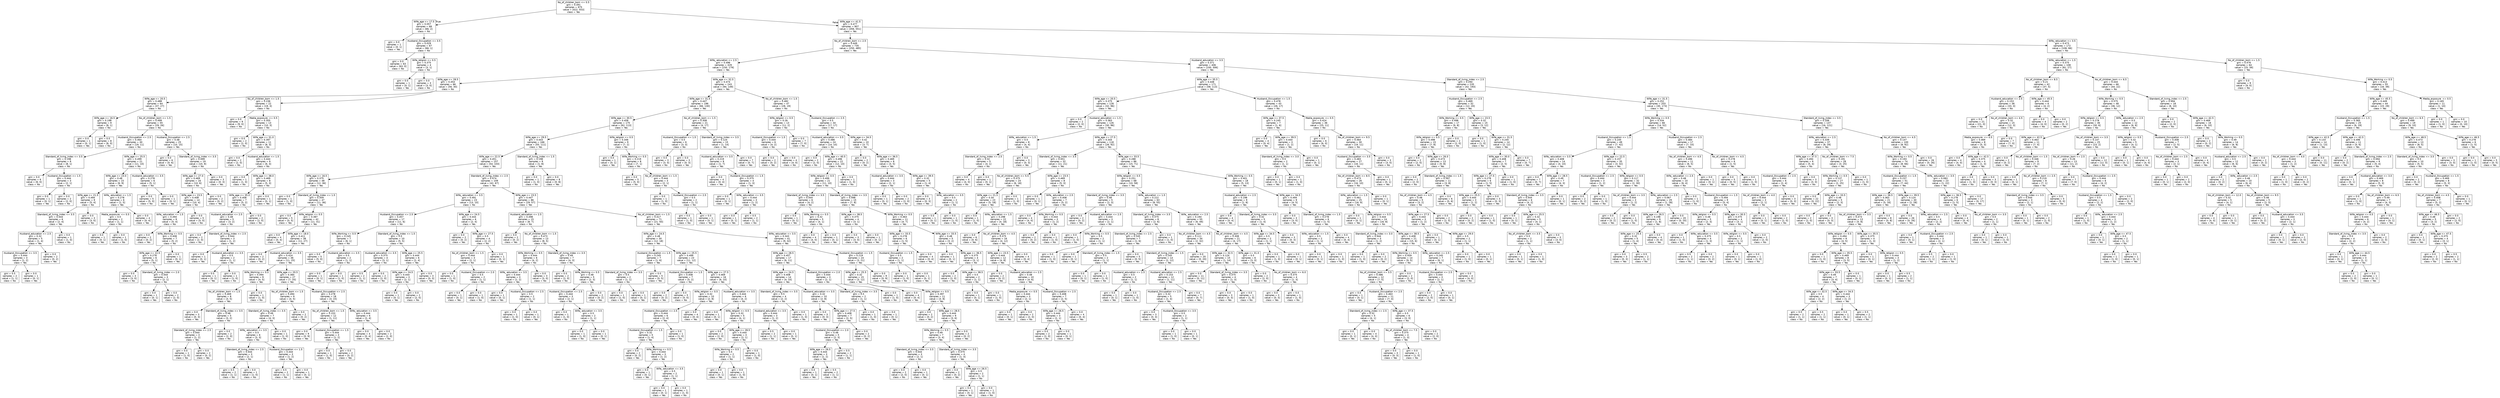 digraph Tree {
node [shape=box, fontname="helvetica"] ;
edge [fontname="helvetica"] ;
0 [label="No_of_children_born <= 0.5\ngini = 0.491\nsamples = 975\nvalue = [422, 553]\nclass = Yes"] ;
1 [label="Wife_age <= 17.5\ngini = 0.057\nsamples = 68\nvalue = [66, 2]\nclass = No"] ;
0 -> 1 [labeldistance=2.5, labelangle=45, headlabel="True"] ;
2 [label="gini = 0.0\nsamples = 1\nvalue = [0, 1]\nclass = Yes"] ;
1 -> 2 ;
3 [label="Husband_Occupation <= 3.5\ngini = 0.029\nsamples = 67\nvalue = [66, 1]\nclass = No"] ;
1 -> 3 ;
4 [label="gini = 0.0\nsamples = 63\nvalue = [63, 0]\nclass = No"] ;
3 -> 4 ;
5 [label="Wife_religion <= 0.5\ngini = 0.375\nsamples = 4\nvalue = [3, 1]\nclass = No"] ;
3 -> 5 ;
6 [label="gini = 0.0\nsamples = 1\nvalue = [0, 1]\nclass = Yes"] ;
5 -> 6 ;
7 [label="gini = 0.0\nsamples = 3\nvalue = [3, 0]\nclass = No"] ;
5 -> 7 ;
8 [label="Wife_age <= 41.5\ngini = 0.477\nsamples = 907\nvalue = [356, 551]\nclass = Yes"] ;
0 -> 8 [labeldistance=2.5, labelangle=-45, headlabel="False"] ;
9 [label="No_of_children_born <= 2.5\ngini = 0.449\nsamples = 735\nvalue = [250, 485]\nclass = Yes"] ;
8 -> 9 ;
10 [label="Wife_ education <= 2.5\ngini = 0.496\nsamples = 329\nvalue = [150, 179]\nclass = Yes"] ;
9 -> 10 ;
11 [label="Wife_age <= 28.5\ngini = 0.454\nsamples = 86\nvalue = [56, 30]\nclass = No"] ;
10 -> 11 ;
12 [label="Wife_age <= 20.5\ngini = 0.488\nsamples = 64\nvalue = [37, 27]\nclass = No"] ;
11 -> 12 ;
13 [label="Wife_age <= 16.5\ngini = 0.198\nsamples = 9\nvalue = [8, 1]\nclass = No"] ;
12 -> 13 ;
14 [label="gini = 0.0\nsamples = 1\nvalue = [0, 1]\nclass = Yes"] ;
13 -> 14 ;
15 [label="gini = 0.0\nsamples = 8\nvalue = [8, 0]\nclass = No"] ;
13 -> 15 ;
16 [label="No_of_children_born <= 1.5\ngini = 0.499\nsamples = 55\nvalue = [29, 26]\nclass = No"] ;
12 -> 16 ;
17 [label="Husband_Occupation <= 2.5\ngini = 0.464\nsamples = 30\nvalue = [19, 11]\nclass = No"] ;
16 -> 17 ;
18 [label="Standard_of_living_index <= 3.5\ngini = 0.198\nsamples = 9\nvalue = [8, 1]\nclass = No"] ;
17 -> 18 ;
19 [label="gini = 0.0\nsamples = 6\nvalue = [6, 0]\nclass = No"] ;
18 -> 19 ;
20 [label="Husband_Occupation <= 1.5\ngini = 0.444\nsamples = 3\nvalue = [2, 1]\nclass = No"] ;
18 -> 20 ;
21 [label="gini = 0.0\nsamples = 1\nvalue = [0, 1]\nclass = Yes"] ;
20 -> 21 ;
22 [label="gini = 0.0\nsamples = 2\nvalue = [2, 0]\nclass = No"] ;
20 -> 22 ;
23 [label="Wife_age <= 25.5\ngini = 0.499\nsamples = 21\nvalue = [11, 10]\nclass = No"] ;
17 -> 23 ;
24 [label="Wife_age <= 23.0\ngini = 0.48\nsamples = 15\nvalue = [6, 9]\nclass = Yes"] ;
23 -> 24 ;
25 [label="Wife_age <= 21.5\ngini = 0.494\nsamples = 9\nvalue = [5, 4]\nclass = No"] ;
24 -> 25 ;
26 [label="Standard_of_living_index <= 3.5\ngini = 0.444\nsamples = 6\nvalue = [2, 4]\nclass = Yes"] ;
25 -> 26 ;
27 [label="Husband_education <= 2.5\ngini = 0.32\nsamples = 5\nvalue = [1, 4]\nclass = Yes"] ;
26 -> 27 ;
28 [label="Husband_Occupation <= 3.5\ngini = 0.444\nsamples = 3\nvalue = [1, 2]\nclass = Yes"] ;
27 -> 28 ;
29 [label="gini = 0.5\nsamples = 2\nvalue = [1, 1]\nclass = No"] ;
28 -> 29 ;
30 [label="gini = 0.0\nsamples = 1\nvalue = [0, 1]\nclass = Yes"] ;
28 -> 30 ;
31 [label="gini = 0.0\nsamples = 2\nvalue = [0, 2]\nclass = Yes"] ;
27 -> 31 ;
32 [label="gini = 0.0\nsamples = 1\nvalue = [1, 0]\nclass = No"] ;
26 -> 32 ;
33 [label="gini = 0.0\nsamples = 3\nvalue = [3, 0]\nclass = No"] ;
25 -> 33 ;
34 [label="Wife_ education <= 1.5\ngini = 0.278\nsamples = 6\nvalue = [1, 5]\nclass = Yes"] ;
24 -> 34 ;
35 [label="Media_exposure  <= 0.5\ngini = 0.5\nsamples = 2\nvalue = [1, 1]\nclass = No"] ;
34 -> 35 ;
36 [label="gini = 0.0\nsamples = 1\nvalue = [0, 1]\nclass = Yes"] ;
35 -> 36 ;
37 [label="gini = 0.0\nsamples = 1\nvalue = [1, 0]\nclass = No"] ;
35 -> 37 ;
38 [label="gini = 0.0\nsamples = 4\nvalue = [0, 4]\nclass = Yes"] ;
34 -> 38 ;
39 [label="Husband_education <= 3.5\ngini = 0.278\nsamples = 6\nvalue = [5, 1]\nclass = No"] ;
23 -> 39 ;
40 [label="gini = 0.0\nsamples = 5\nvalue = [5, 0]\nclass = No"] ;
39 -> 40 ;
41 [label="gini = 0.0\nsamples = 1\nvalue = [0, 1]\nclass = Yes"] ;
39 -> 41 ;
42 [label="Husband_Occupation <= 2.5\ngini = 0.48\nsamples = 25\nvalue = [10, 15]\nclass = Yes"] ;
16 -> 42 ;
43 [label="gini = 0.0\nsamples = 6\nvalue = [0, 6]\nclass = Yes"] ;
42 -> 43 ;
44 [label="Standard_of_living_index <= 3.5\ngini = 0.499\nsamples = 19\nvalue = [10, 9]\nclass = No"] ;
42 -> 44 ;
45 [label="Wife_age <= 27.0\ngini = 0.469\nsamples = 16\nvalue = [10, 6]\nclass = No"] ;
44 -> 45 ;
46 [label="Wife_age <= 23.5\ngini = 0.408\nsamples = 14\nvalue = [10, 4]\nclass = No"] ;
45 -> 46 ;
47 [label="Wife_ education <= 1.5\ngini = 0.494\nsamples = 9\nvalue = [5, 4]\nclass = No"] ;
46 -> 47 ;
48 [label="gini = 0.0\nsamples = 2\nvalue = [0, 2]\nclass = Yes"] ;
47 -> 48 ;
49 [label="Wife_Working <= 0.5\ngini = 0.408\nsamples = 7\nvalue = [5, 2]\nclass = No"] ;
47 -> 49 ;
50 [label="Wife_age <= 22.5\ngini = 0.278\nsamples = 6\nvalue = [5, 1]\nclass = No"] ;
49 -> 50 ;
51 [label="gini = 0.0\nsamples = 3\nvalue = [3, 0]\nclass = No"] ;
50 -> 51 ;
52 [label="Standard_of_living_index <= 2.0\ngini = 0.444\nsamples = 3\nvalue = [2, 1]\nclass = No"] ;
50 -> 52 ;
53 [label="gini = 0.0\nsamples = 1\nvalue = [0, 1]\nclass = Yes"] ;
52 -> 53 ;
54 [label="gini = 0.0\nsamples = 2\nvalue = [2, 0]\nclass = No"] ;
52 -> 54 ;
55 [label="gini = 0.0\nsamples = 1\nvalue = [0, 1]\nclass = Yes"] ;
49 -> 55 ;
56 [label="gini = 0.0\nsamples = 5\nvalue = [5, 0]\nclass = No"] ;
46 -> 56 ;
57 [label="gini = 0.0\nsamples = 2\nvalue = [0, 2]\nclass = Yes"] ;
45 -> 57 ;
58 [label="gini = 0.0\nsamples = 3\nvalue = [0, 3]\nclass = Yes"] ;
44 -> 58 ;
59 [label="No_of_children_born <= 1.5\ngini = 0.236\nsamples = 22\nvalue = [19, 3]\nclass = No"] ;
11 -> 59 ;
60 [label="gini = 0.0\nsamples = 9\nvalue = [9, 0]\nclass = No"] ;
59 -> 60 ;
61 [label="Media_exposure  <= 0.5\ngini = 0.355\nsamples = 13\nvalue = [10, 3]\nclass = No"] ;
59 -> 61 ;
62 [label="gini = 0.0\nsamples = 2\nvalue = [2, 0]\nclass = No"] ;
61 -> 62 ;
63 [label="Wife_age <= 31.0\ngini = 0.397\nsamples = 11\nvalue = [8, 3]\nclass = No"] ;
61 -> 63 ;
64 [label="gini = 0.0\nsamples = 2\nvalue = [2, 0]\nclass = No"] ;
63 -> 64 ;
65 [label="Husband_education <= 1.5\ngini = 0.444\nsamples = 9\nvalue = [6, 3]\nclass = No"] ;
63 -> 65 ;
66 [label="gini = 0.0\nsamples = 1\nvalue = [1, 0]\nclass = No"] ;
65 -> 66 ;
67 [label="Wife_age <= 38.0\ngini = 0.469\nsamples = 8\nvalue = [5, 3]\nclass = No"] ;
65 -> 67 ;
68 [label="Wife_age <= 35.0\ngini = 0.408\nsamples = 7\nvalue = [5, 2]\nclass = No"] ;
67 -> 68 ;
69 [label="Husband_education <= 2.5\ngini = 0.48\nsamples = 5\nvalue = [3, 2]\nclass = No"] ;
68 -> 69 ;
70 [label="gini = 0.0\nsamples = 2\nvalue = [2, 0]\nclass = No"] ;
69 -> 70 ;
71 [label="Standard_of_living_index <= 2.5\ngini = 0.444\nsamples = 3\nvalue = [1, 2]\nclass = Yes"] ;
69 -> 71 ;
72 [label="gini = 0.0\nsamples = 1\nvalue = [0, 1]\nclass = Yes"] ;
71 -> 72 ;
73 [label="Husband_education <= 3.5\ngini = 0.5\nsamples = 2\nvalue = [1, 1]\nclass = No"] ;
71 -> 73 ;
74 [label="gini = 0.0\nsamples = 1\nvalue = [0, 1]\nclass = Yes"] ;
73 -> 74 ;
75 [label="gini = 0.0\nsamples = 1\nvalue = [1, 0]\nclass = No"] ;
73 -> 75 ;
76 [label="gini = 0.0\nsamples = 2\nvalue = [2, 0]\nclass = No"] ;
68 -> 76 ;
77 [label="gini = 0.0\nsamples = 1\nvalue = [0, 1]\nclass = Yes"] ;
67 -> 77 ;
78 [label="Wife_age <= 32.5\ngini = 0.474\nsamples = 243\nvalue = [94, 149]\nclass = Yes"] ;
10 -> 78 ;
79 [label="Wife_age <= 31.5\ngini = 0.447\nsamples = 196\nvalue = [66, 130]\nclass = Yes"] ;
78 -> 79 ;
80 [label="Wife_age <= 30.5\ngini = 0.458\nsamples = 175\nvalue = [62, 113]\nclass = Yes"] ;
79 -> 80 ;
81 [label="Wife_age <= 29.5\ngini = 0.443\nsamples = 166\nvalue = [55, 111]\nclass = Yes"] ;
80 -> 81 ;
82 [label="Wife_age <= 22.5\ngini = 0.451\nsamples = 157\nvalue = [54, 103]\nclass = Yes"] ;
81 -> 82 ;
83 [label="Wife_age <= 16.5\ngini = 0.375\nsamples = 48\nvalue = [12, 36]\nclass = Yes"] ;
82 -> 83 ;
84 [label="gini = 0.0\nsamples = 1\nvalue = [1, 0]\nclass = No"] ;
83 -> 84 ;
85 [label="Standard_of_living_index <= 1.5\ngini = 0.359\nsamples = 47\nvalue = [11, 36]\nclass = Yes"] ;
83 -> 85 ;
86 [label="gini = 0.0\nsamples = 5\nvalue = [0, 5]\nclass = Yes"] ;
85 -> 86 ;
87 [label="Wife_religion <= 0.5\ngini = 0.387\nsamples = 42\nvalue = [11, 31]\nclass = Yes"] ;
85 -> 87 ;
88 [label="gini = 0.0\nsamples = 4\nvalue = [0, 4]\nclass = Yes"] ;
87 -> 88 ;
89 [label="Wife_age <= 18.0\ngini = 0.411\nsamples = 38\nvalue = [11, 27]\nclass = Yes"] ;
87 -> 89 ;
90 [label="gini = 0.0\nsamples = 2\nvalue = [0, 2]\nclass = Yes"] ;
89 -> 90 ;
91 [label="Husband_education <= 3.5\ngini = 0.424\nsamples = 36\nvalue = [11, 25]\nclass = Yes"] ;
89 -> 91 ;
92 [label="Wife_Working <= 0.5\ngini = 0.494\nsamples = 9\nvalue = [4, 5]\nclass = Yes"] ;
91 -> 92 ;
93 [label="No_of_children_born <= 1.5\ngini = 0.469\nsamples = 8\nvalue = [3, 5]\nclass = Yes"] ;
92 -> 93 ;
94 [label="gini = 0.0\nsamples = 3\nvalue = [0, 3]\nclass = Yes"] ;
93 -> 94 ;
95 [label="Standard_of_living_index <= 3.5\ngini = 0.48\nsamples = 5\nvalue = [3, 2]\nclass = No"] ;
93 -> 95 ;
96 [label="Standard_of_living_index <= 2.5\ngini = 0.444\nsamples = 3\nvalue = [1, 2]\nclass = Yes"] ;
95 -> 96 ;
97 [label="gini = 0.0\nsamples = 1\nvalue = [1, 0]\nclass = No"] ;
96 -> 97 ;
98 [label="gini = 0.0\nsamples = 2\nvalue = [0, 2]\nclass = Yes"] ;
96 -> 98 ;
99 [label="gini = 0.0\nsamples = 2\nvalue = [2, 0]\nclass = No"] ;
95 -> 99 ;
100 [label="gini = 0.0\nsamples = 1\nvalue = [1, 0]\nclass = No"] ;
92 -> 100 ;
101 [label="Wife_age <= 20.5\ngini = 0.384\nsamples = 27\nvalue = [7, 20]\nclass = Yes"] ;
91 -> 101 ;
102 [label="No_of_children_born <= 1.5\ngini = 0.494\nsamples = 9\nvalue = [4, 5]\nclass = Yes"] ;
101 -> 102 ;
103 [label="Standard_of_living_index <= 3.5\ngini = 0.49\nsamples = 7\nvalue = [4, 3]\nclass = No"] ;
102 -> 103 ;
104 [label="Wife_ education <= 3.5\ngini = 0.5\nsamples = 6\nvalue = [3, 3]\nclass = No"] ;
103 -> 104 ;
105 [label="Standard_of_living_index <= 2.5\ngini = 0.444\nsamples = 3\nvalue = [2, 1]\nclass = No"] ;
104 -> 105 ;
106 [label="gini = 0.5\nsamples = 2\nvalue = [1, 1]\nclass = No"] ;
105 -> 106 ;
107 [label="gini = 0.0\nsamples = 1\nvalue = [1, 0]\nclass = No"] ;
105 -> 107 ;
108 [label="Husband_Occupation <= 1.5\ngini = 0.444\nsamples = 3\nvalue = [1, 2]\nclass = Yes"] ;
104 -> 108 ;
109 [label="gini = 0.5\nsamples = 2\nvalue = [1, 1]\nclass = No"] ;
108 -> 109 ;
110 [label="gini = 0.0\nsamples = 1\nvalue = [0, 1]\nclass = Yes"] ;
108 -> 110 ;
111 [label="gini = 0.0\nsamples = 1\nvalue = [1, 0]\nclass = No"] ;
103 -> 111 ;
112 [label="gini = 0.0\nsamples = 2\nvalue = [0, 2]\nclass = Yes"] ;
102 -> 112 ;
113 [label="Husband_Occupation <= 2.5\ngini = 0.278\nsamples = 18\nvalue = [3, 15]\nclass = Yes"] ;
101 -> 113 ;
114 [label="No_of_children_born <= 1.5\ngini = 0.153\nsamples = 12\nvalue = [1, 11]\nclass = Yes"] ;
113 -> 114 ;
115 [label="gini = 0.0\nsamples = 9\nvalue = [0, 9]\nclass = Yes"] ;
114 -> 115 ;
116 [label="Husband_Occupation <= 1.5\ngini = 0.444\nsamples = 3\nvalue = [1, 2]\nclass = Yes"] ;
114 -> 116 ;
117 [label="gini = 0.0\nsamples = 1\nvalue = [1, 0]\nclass = No"] ;
116 -> 117 ;
118 [label="gini = 0.0\nsamples = 2\nvalue = [0, 2]\nclass = Yes"] ;
116 -> 118 ;
119 [label="Wife_ education <= 3.5\ngini = 0.444\nsamples = 6\nvalue = [2, 4]\nclass = Yes"] ;
113 -> 119 ;
120 [label="gini = 0.0\nsamples = 4\nvalue = [0, 4]\nclass = Yes"] ;
119 -> 120 ;
121 [label="gini = 0.0\nsamples = 2\nvalue = [2, 0]\nclass = No"] ;
119 -> 121 ;
122 [label="Standard_of_living_index <= 2.5\ngini = 0.474\nsamples = 109\nvalue = [42, 67]\nclass = Yes"] ;
82 -> 122 ;
123 [label="Wife_ education <= 3.5\ngini = 0.491\nsamples = 23\nvalue = [13, 10]\nclass = No"] ;
122 -> 123 ;
124 [label="Husband_Occupation <= 2.5\ngini = 0.457\nsamples = 17\nvalue = [11, 6]\nclass = No"] ;
123 -> 124 ;
125 [label="Wife_Working <= 0.5\ngini = 0.245\nsamples = 7\nvalue = [6, 1]\nclass = No"] ;
124 -> 125 ;
126 [label="gini = 0.0\nsamples = 5\nvalue = [5, 0]\nclass = No"] ;
125 -> 126 ;
127 [label="Husband_education <= 3.5\ngini = 0.5\nsamples = 2\nvalue = [1, 1]\nclass = No"] ;
125 -> 127 ;
128 [label="gini = 0.0\nsamples = 1\nvalue = [0, 1]\nclass = Yes"] ;
127 -> 128 ;
129 [label="gini = 0.0\nsamples = 1\nvalue = [1, 0]\nclass = No"] ;
127 -> 129 ;
130 [label="Standard_of_living_index <= 1.5\ngini = 0.5\nsamples = 10\nvalue = [5, 5]\nclass = No"] ;
124 -> 130 ;
131 [label="Husband_education <= 3.5\ngini = 0.375\nsamples = 4\nvalue = [3, 1]\nclass = No"] ;
130 -> 131 ;
132 [label="gini = 0.5\nsamples = 2\nvalue = [1, 1]\nclass = No"] ;
131 -> 132 ;
133 [label="gini = 0.0\nsamples = 2\nvalue = [2, 0]\nclass = No"] ;
131 -> 133 ;
134 [label="Wife_age <= 25.5\ngini = 0.444\nsamples = 6\nvalue = [2, 4]\nclass = Yes"] ;
130 -> 134 ;
135 [label="Wife_age <= 24.5\ngini = 0.444\nsamples = 3\nvalue = [2, 1]\nclass = No"] ;
134 -> 135 ;
136 [label="gini = 0.0\nsamples = 1\nvalue = [0, 1]\nclass = Yes"] ;
135 -> 136 ;
137 [label="gini = 0.0\nsamples = 2\nvalue = [2, 0]\nclass = No"] ;
135 -> 137 ;
138 [label="gini = 0.0\nsamples = 3\nvalue = [0, 3]\nclass = Yes"] ;
134 -> 138 ;
139 [label="Wife_age <= 24.5\ngini = 0.444\nsamples = 6\nvalue = [2, 4]\nclass = Yes"] ;
123 -> 139 ;
140 [label="gini = 0.0\nsamples = 2\nvalue = [0, 2]\nclass = Yes"] ;
139 -> 140 ;
141 [label="Wife_age <= 27.5\ngini = 0.5\nsamples = 4\nvalue = [2, 2]\nclass = No"] ;
139 -> 141 ;
142 [label="No_of_children_born <= 1.5\ngini = 0.444\nsamples = 3\nvalue = [2, 1]\nclass = No"] ;
141 -> 142 ;
143 [label="gini = 0.0\nsamples = 1\nvalue = [1, 0]\nclass = No"] ;
142 -> 143 ;
144 [label="Husband_Occupation <= 2.0\ngini = 0.5\nsamples = 2\nvalue = [1, 1]\nclass = No"] ;
142 -> 144 ;
145 [label="gini = 0.0\nsamples = 1\nvalue = [0, 1]\nclass = Yes"] ;
144 -> 145 ;
146 [label="gini = 0.0\nsamples = 1\nvalue = [1, 0]\nclass = No"] ;
144 -> 146 ;
147 [label="gini = 0.0\nsamples = 1\nvalue = [0, 1]\nclass = Yes"] ;
141 -> 147 ;
148 [label="Wife_age <= 23.5\ngini = 0.447\nsamples = 86\nvalue = [29, 57]\nclass = Yes"] ;
122 -> 148 ;
149 [label="Husband_education <= 2.5\ngini = 0.498\nsamples = 15\nvalue = [8, 7]\nclass = No"] ;
148 -> 149 ;
150 [label="gini = 0.0\nsamples = 2\nvalue = [0, 2]\nclass = Yes"] ;
149 -> 150 ;
151 [label="No_of_children_born <= 1.5\ngini = 0.473\nsamples = 13\nvalue = [8, 5]\nclass = No"] ;
149 -> 151 ;
152 [label="Wife_Working <= 0.5\ngini = 0.444\nsamples = 6\nvalue = [4, 2]\nclass = No"] ;
151 -> 152 ;
153 [label="Wife_ education <= 3.5\ngini = 0.444\nsamples = 3\nvalue = [1, 2]\nclass = Yes"] ;
152 -> 153 ;
154 [label="gini = 0.0\nsamples = 1\nvalue = [0, 1]\nclass = Yes"] ;
153 -> 154 ;
155 [label="Husband_Occupation <= 2.5\ngini = 0.5\nsamples = 2\nvalue = [1, 1]\nclass = No"] ;
153 -> 155 ;
156 [label="gini = 0.0\nsamples = 1\nvalue = [1, 0]\nclass = No"] ;
155 -> 156 ;
157 [label="gini = 0.0\nsamples = 1\nvalue = [0, 1]\nclass = Yes"] ;
155 -> 157 ;
158 [label="gini = 0.0\nsamples = 3\nvalue = [3, 0]\nclass = No"] ;
152 -> 158 ;
159 [label="Standard_of_living_index <= 3.5\ngini = 0.49\nsamples = 7\nvalue = [4, 3]\nclass = No"] ;
151 -> 159 ;
160 [label="gini = 0.0\nsamples = 2\nvalue = [2, 0]\nclass = No"] ;
159 -> 160 ;
161 [label="Wife_Working <= 0.5\ngini = 0.48\nsamples = 5\nvalue = [2, 3]\nclass = Yes"] ;
159 -> 161 ;
162 [label="Husband_Occupation <= 2.5\ngini = 0.444\nsamples = 3\nvalue = [2, 1]\nclass = No"] ;
161 -> 162 ;
163 [label="gini = 0.0\nsamples = 1\nvalue = [1, 0]\nclass = No"] ;
162 -> 163 ;
164 [label="Wife_ education <= 3.5\ngini = 0.5\nsamples = 2\nvalue = [1, 1]\nclass = No"] ;
162 -> 164 ;
165 [label="gini = 0.0\nsamples = 1\nvalue = [1, 0]\nclass = No"] ;
164 -> 165 ;
166 [label="gini = 0.0\nsamples = 1\nvalue = [0, 1]\nclass = Yes"] ;
164 -> 166 ;
167 [label="gini = 0.0\nsamples = 2\nvalue = [0, 2]\nclass = Yes"] ;
161 -> 167 ;
168 [label="No_of_children_born <= 1.5\ngini = 0.417\nsamples = 71\nvalue = [21, 50]\nclass = Yes"] ;
148 -> 168 ;
169 [label="Wife_age <= 24.5\ngini = 0.48\nsamples = 30\nvalue = [12, 18]\nclass = Yes"] ;
168 -> 169 ;
170 [label="Husband_Occupation <= 1.5\ngini = 0.245\nsamples = 7\nvalue = [1, 6]\nclass = Yes"] ;
169 -> 170 ;
171 [label="Standard_of_living_index <= 3.5\ngini = 0.5\nsamples = 2\nvalue = [1, 1]\nclass = No"] ;
170 -> 171 ;
172 [label="gini = 0.0\nsamples = 1\nvalue = [1, 0]\nclass = No"] ;
171 -> 172 ;
173 [label="gini = 0.0\nsamples = 1\nvalue = [0, 1]\nclass = Yes"] ;
171 -> 173 ;
174 [label="gini = 0.0\nsamples = 5\nvalue = [0, 5]\nclass = Yes"] ;
170 -> 174 ;
175 [label="Wife_age <= 25.5\ngini = 0.499\nsamples = 23\nvalue = [11, 12]\nclass = Yes"] ;
169 -> 175 ;
176 [label="Husband_Occupation <= 1.5\ngini = 0.408\nsamples = 7\nvalue = [5, 2]\nclass = No"] ;
175 -> 176 ;
177 [label="gini = 0.0\nsamples = 2\nvalue = [0, 2]\nclass = Yes"] ;
176 -> 177 ;
178 [label="gini = 0.0\nsamples = 5\nvalue = [5, 0]\nclass = No"] ;
176 -> 178 ;
179 [label="Wife_age <= 27.5\ngini = 0.469\nsamples = 16\nvalue = [6, 10]\nclass = Yes"] ;
175 -> 179 ;
180 [label="Wife_religion <= 0.5\ngini = 0.32\nsamples = 10\nvalue = [2, 8]\nclass = Yes"] ;
179 -> 180 ;
181 [label="Husband_Occupation <= 2.5\ngini = 0.444\nsamples = 6\nvalue = [2, 4]\nclass = Yes"] ;
180 -> 181 ;
182 [label="Husband_Occupation <= 1.5\ngini = 0.32\nsamples = 5\nvalue = [1, 4]\nclass = Yes"] ;
181 -> 182 ;
183 [label="gini = 0.0\nsamples = 2\nvalue = [0, 2]\nclass = Yes"] ;
182 -> 183 ;
184 [label="Wife_Working <= 0.5\ngini = 0.444\nsamples = 3\nvalue = [1, 2]\nclass = Yes"] ;
182 -> 184 ;
185 [label="gini = 0.0\nsamples = 1\nvalue = [0, 1]\nclass = Yes"] ;
184 -> 185 ;
186 [label="Wife_ education <= 3.5\ngini = 0.5\nsamples = 2\nvalue = [1, 1]\nclass = No"] ;
184 -> 186 ;
187 [label="gini = 0.0\nsamples = 1\nvalue = [0, 1]\nclass = Yes"] ;
186 -> 187 ;
188 [label="gini = 0.0\nsamples = 1\nvalue = [1, 0]\nclass = No"] ;
186 -> 188 ;
189 [label="gini = 0.0\nsamples = 1\nvalue = [1, 0]\nclass = No"] ;
181 -> 189 ;
190 [label="gini = 0.0\nsamples = 4\nvalue = [0, 4]\nclass = Yes"] ;
180 -> 190 ;
191 [label="Husband_education <= 3.5\ngini = 0.444\nsamples = 6\nvalue = [4, 2]\nclass = No"] ;
179 -> 191 ;
192 [label="gini = 0.0\nsamples = 1\nvalue = [0, 1]\nclass = Yes"] ;
191 -> 192 ;
193 [label="Wife_religion <= 0.5\ngini = 0.32\nsamples = 5\nvalue = [4, 1]\nclass = No"] ;
191 -> 193 ;
194 [label="gini = 0.0\nsamples = 2\nvalue = [2, 0]\nclass = No"] ;
193 -> 194 ;
195 [label="Wife_age <= 28.5\ngini = 0.444\nsamples = 3\nvalue = [2, 1]\nclass = No"] ;
193 -> 195 ;
196 [label="Wife_Working <= 0.5\ngini = 0.5\nsamples = 2\nvalue = [1, 1]\nclass = No"] ;
195 -> 196 ;
197 [label="gini = 0.0\nsamples = 1\nvalue = [0, 1]\nclass = Yes"] ;
196 -> 197 ;
198 [label="gini = 0.0\nsamples = 1\nvalue = [1, 0]\nclass = No"] ;
196 -> 198 ;
199 [label="gini = 0.0\nsamples = 1\nvalue = [1, 0]\nclass = No"] ;
195 -> 199 ;
200 [label="Wife_ education <= 3.5\ngini = 0.343\nsamples = 41\nvalue = [9, 32]\nclass = Yes"] ;
168 -> 200 ;
201 [label="Wife_age <= 28.5\ngini = 0.457\nsamples = 17\nvalue = [6, 11]\nclass = Yes"] ;
200 -> 201 ;
202 [label="Wife_age <= 24.5\ngini = 0.408\nsamples = 14\nvalue = [4, 10]\nclass = Yes"] ;
201 -> 202 ;
203 [label="Standard_of_living_index <= 3.5\ngini = 0.5\nsamples = 4\nvalue = [2, 2]\nclass = No"] ;
202 -> 203 ;
204 [label="Husband_education <= 3.5\ngini = 0.444\nsamples = 3\nvalue = [1, 2]\nclass = Yes"] ;
203 -> 204 ;
205 [label="gini = 0.5\nsamples = 2\nvalue = [1, 1]\nclass = No"] ;
204 -> 205 ;
206 [label="gini = 0.0\nsamples = 1\nvalue = [0, 1]\nclass = Yes"] ;
204 -> 206 ;
207 [label="gini = 0.0\nsamples = 1\nvalue = [1, 0]\nclass = No"] ;
203 -> 207 ;
208 [label="Husband_education <= 3.5\ngini = 0.32\nsamples = 10\nvalue = [2, 8]\nclass = Yes"] ;
202 -> 208 ;
209 [label="gini = 0.0\nsamples = 3\nvalue = [0, 3]\nclass = Yes"] ;
208 -> 209 ;
210 [label="Wife_age <= 27.5\ngini = 0.408\nsamples = 7\nvalue = [2, 5]\nclass = Yes"] ;
208 -> 210 ;
211 [label="Husband_Occupation <= 2.0\ngini = 0.48\nsamples = 5\nvalue = [2, 3]\nclass = Yes"] ;
210 -> 211 ;
212 [label="Wife_age <= 26.5\ngini = 0.444\nsamples = 3\nvalue = [1, 2]\nclass = Yes"] ;
211 -> 212 ;
213 [label="gini = 0.0\nsamples = 1\nvalue = [0, 1]\nclass = Yes"] ;
212 -> 213 ;
214 [label="gini = 0.5\nsamples = 2\nvalue = [1, 1]\nclass = No"] ;
212 -> 214 ;
215 [label="gini = 0.5\nsamples = 2\nvalue = [1, 1]\nclass = No"] ;
211 -> 215 ;
216 [label="gini = 0.0\nsamples = 2\nvalue = [0, 2]\nclass = Yes"] ;
210 -> 216 ;
217 [label="Husband_Occupation <= 2.0\ngini = 0.444\nsamples = 3\nvalue = [2, 1]\nclass = No"] ;
201 -> 217 ;
218 [label="Standard_of_living_index <= 3.5\ngini = 0.5\nsamples = 2\nvalue = [1, 1]\nclass = No"] ;
217 -> 218 ;
219 [label="gini = 0.0\nsamples = 1\nvalue = [1, 0]\nclass = No"] ;
218 -> 219 ;
220 [label="gini = 0.0\nsamples = 1\nvalue = [0, 1]\nclass = Yes"] ;
218 -> 220 ;
221 [label="gini = 0.0\nsamples = 1\nvalue = [1, 0]\nclass = No"] ;
217 -> 221 ;
222 [label="Husband_Occupation <= 1.5\ngini = 0.219\nsamples = 24\nvalue = [3, 21]\nclass = Yes"] ;
200 -> 222 ;
223 [label="Wife_age <= 25.5\ngini = 0.32\nsamples = 15\nvalue = [3, 12]\nclass = Yes"] ;
222 -> 223 ;
224 [label="gini = 0.0\nsamples = 4\nvalue = [0, 4]\nclass = Yes"] ;
223 -> 224 ;
225 [label="Wife_religion <= 0.5\ngini = 0.397\nsamples = 11\nvalue = [3, 8]\nclass = Yes"] ;
223 -> 225 ;
226 [label="gini = 0.0\nsamples = 2\nvalue = [0, 2]\nclass = Yes"] ;
225 -> 226 ;
227 [label="Wife_age <= 28.5\ngini = 0.444\nsamples = 9\nvalue = [3, 6]\nclass = Yes"] ;
225 -> 227 ;
228 [label="Wife_Working <= 0.5\ngini = 0.49\nsamples = 7\nvalue = [3, 4]\nclass = Yes"] ;
227 -> 228 ;
229 [label="Standard_of_living_index <= 3.5\ngini = 0.444\nsamples = 3\nvalue = [2, 1]\nclass = No"] ;
228 -> 229 ;
230 [label="gini = 0.0\nsamples = 2\nvalue = [2, 0]\nclass = No"] ;
229 -> 230 ;
231 [label="gini = 0.0\nsamples = 1\nvalue = [0, 1]\nclass = Yes"] ;
229 -> 231 ;
232 [label="Standard_of_living_index <= 3.5\ngini = 0.375\nsamples = 4\nvalue = [1, 3]\nclass = Yes"] ;
228 -> 232 ;
233 [label="gini = 0.0\nsamples = 2\nvalue = [0, 2]\nclass = Yes"] ;
232 -> 233 ;
234 [label="Wife_age <= 26.5\ngini = 0.5\nsamples = 2\nvalue = [1, 1]\nclass = No"] ;
232 -> 234 ;
235 [label="gini = 0.0\nsamples = 1\nvalue = [0, 1]\nclass = Yes"] ;
234 -> 235 ;
236 [label="gini = 0.0\nsamples = 1\nvalue = [1, 0]\nclass = No"] ;
234 -> 236 ;
237 [label="gini = 0.0\nsamples = 2\nvalue = [0, 2]\nclass = Yes"] ;
227 -> 237 ;
238 [label="gini = 0.0\nsamples = 9\nvalue = [0, 9]\nclass = Yes"] ;
222 -> 238 ;
239 [label="Standard_of_living_index <= 1.5\ngini = 0.198\nsamples = 9\nvalue = [1, 8]\nclass = Yes"] ;
81 -> 239 ;
240 [label="gini = 0.0\nsamples = 1\nvalue = [1, 0]\nclass = No"] ;
239 -> 240 ;
241 [label="gini = 0.0\nsamples = 8\nvalue = [0, 8]\nclass = Yes"] ;
239 -> 241 ;
242 [label="Wife_religion <= 0.5\ngini = 0.346\nsamples = 9\nvalue = [7, 2]\nclass = No"] ;
80 -> 242 ;
243 [label="gini = 0.0\nsamples = 1\nvalue = [0, 1]\nclass = Yes"] ;
242 -> 243 ;
244 [label="Wife_Working <= 0.5\ngini = 0.219\nsamples = 8\nvalue = [7, 1]\nclass = No"] ;
242 -> 244 ;
245 [label="gini = 0.0\nsamples = 5\nvalue = [5, 0]\nclass = No"] ;
244 -> 245 ;
246 [label="No_of_children_born <= 1.5\ngini = 0.444\nsamples = 3\nvalue = [2, 1]\nclass = No"] ;
244 -> 246 ;
247 [label="gini = 0.0\nsamples = 1\nvalue = [1, 0]\nclass = No"] ;
246 -> 247 ;
248 [label="Husband_Occupation <= 2.5\ngini = 0.5\nsamples = 2\nvalue = [1, 1]\nclass = No"] ;
246 -> 248 ;
249 [label="gini = 0.0\nsamples = 1\nvalue = [1, 0]\nclass = No"] ;
248 -> 249 ;
250 [label="gini = 0.0\nsamples = 1\nvalue = [0, 1]\nclass = Yes"] ;
248 -> 250 ;
251 [label="No_of_children_born <= 1.5\ngini = 0.308\nsamples = 21\nvalue = [4, 17]\nclass = Yes"] ;
79 -> 251 ;
252 [label="Husband_Occupation <= 1.5\ngini = 0.5\nsamples = 6\nvalue = [3, 3]\nclass = No"] ;
251 -> 252 ;
253 [label="gini = 0.0\nsamples = 3\nvalue = [3, 0]\nclass = No"] ;
252 -> 253 ;
254 [label="gini = 0.0\nsamples = 3\nvalue = [0, 3]\nclass = Yes"] ;
252 -> 254 ;
255 [label="Standard_of_living_index <= 3.5\ngini = 0.124\nsamples = 15\nvalue = [1, 14]\nclass = Yes"] ;
251 -> 255 ;
256 [label="Husband_education <= 3.5\ngini = 0.219\nsamples = 8\nvalue = [1, 7]\nclass = Yes"] ;
255 -> 256 ;
257 [label="gini = 0.0\nsamples = 4\nvalue = [0, 4]\nclass = Yes"] ;
256 -> 257 ;
258 [label="Husband_Occupation <= 1.5\ngini = 0.375\nsamples = 4\nvalue = [1, 3]\nclass = Yes"] ;
256 -> 258 ;
259 [label="gini = 0.0\nsamples = 1\nvalue = [0, 1]\nclass = Yes"] ;
258 -> 259 ;
260 [label="Wife_ education <= 3.5\ngini = 0.444\nsamples = 3\nvalue = [1, 2]\nclass = Yes"] ;
258 -> 260 ;
261 [label="gini = 0.0\nsamples = 1\nvalue = [0, 1]\nclass = Yes"] ;
260 -> 261 ;
262 [label="gini = 0.5\nsamples = 2\nvalue = [1, 1]\nclass = No"] ;
260 -> 262 ;
263 [label="gini = 0.0\nsamples = 7\nvalue = [0, 7]\nclass = Yes"] ;
255 -> 263 ;
264 [label="No_of_children_born <= 1.5\ngini = 0.482\nsamples = 47\nvalue = [28, 19]\nclass = No"] ;
78 -> 264 ;
265 [label="Wife_religion <= 0.5\ngini = 0.26\nsamples = 13\nvalue = [11, 2]\nclass = No"] ;
264 -> 265 ;
266 [label="Husband_Occupation <= 1.5\ngini = 0.444\nsamples = 6\nvalue = [4, 2]\nclass = No"] ;
265 -> 266 ;
267 [label="gini = 0.0\nsamples = 2\nvalue = [0, 2]\nclass = Yes"] ;
266 -> 267 ;
268 [label="gini = 0.0\nsamples = 4\nvalue = [4, 0]\nclass = No"] ;
266 -> 268 ;
269 [label="gini = 0.0\nsamples = 7\nvalue = [7, 0]\nclass = No"] ;
265 -> 269 ;
270 [label="Husband_Occupation <= 2.5\ngini = 0.5\nsamples = 34\nvalue = [17, 17]\nclass = No"] ;
264 -> 270 ;
271 [label="Husband_education <= 3.5\ngini = 0.486\nsamples = 24\nvalue = [14, 10]\nclass = No"] ;
270 -> 271 ;
272 [label="gini = 0.0\nsamples = 2\nvalue = [2, 0]\nclass = No"] ;
271 -> 272 ;
273 [label="Wife_age <= 40.5\ngini = 0.496\nsamples = 22\nvalue = [12, 10]\nclass = No"] ;
271 -> 273 ;
274 [label="Wife_religion <= 0.5\ngini = 0.499\nsamples = 21\nvalue = [11, 10]\nclass = No"] ;
273 -> 274 ;
275 [label="Standard_of_living_index <= 3.5\ngini = 0.444\nsamples = 6\nvalue = [4, 2]\nclass = No"] ;
274 -> 275 ;
276 [label="gini = 0.0\nsamples = 1\nvalue = [0, 1]\nclass = Yes"] ;
275 -> 276 ;
277 [label="Wife_Working <= 0.5\ngini = 0.32\nsamples = 5\nvalue = [4, 1]\nclass = No"] ;
275 -> 277 ;
278 [label="gini = 0.0\nsamples = 4\nvalue = [4, 0]\nclass = No"] ;
277 -> 278 ;
279 [label="gini = 0.0\nsamples = 1\nvalue = [0, 1]\nclass = Yes"] ;
277 -> 279 ;
280 [label="Standard_of_living_index <= 3.5\ngini = 0.498\nsamples = 15\nvalue = [7, 8]\nclass = Yes"] ;
274 -> 280 ;
281 [label="Wife_age <= 38.5\ngini = 0.375\nsamples = 4\nvalue = [3, 1]\nclass = No"] ;
280 -> 281 ;
282 [label="gini = 0.0\nsamples = 3\nvalue = [3, 0]\nclass = No"] ;
281 -> 282 ;
283 [label="gini = 0.0\nsamples = 1\nvalue = [0, 1]\nclass = Yes"] ;
281 -> 283 ;
284 [label="Wife_Working <= 0.5\ngini = 0.463\nsamples = 11\nvalue = [4, 7]\nclass = Yes"] ;
280 -> 284 ;
285 [label="Wife_age <= 33.5\ngini = 0.278\nsamples = 6\nvalue = [1, 5]\nclass = Yes"] ;
284 -> 285 ;
286 [label="Husband_Occupation <= 1.5\ngini = 0.5\nsamples = 2\nvalue = [1, 1]\nclass = No"] ;
285 -> 286 ;
287 [label="gini = 0.0\nsamples = 1\nvalue = [1, 0]\nclass = No"] ;
286 -> 287 ;
288 [label="gini = 0.0\nsamples = 1\nvalue = [0, 1]\nclass = Yes"] ;
286 -> 288 ;
289 [label="gini = 0.0\nsamples = 4\nvalue = [0, 4]\nclass = Yes"] ;
285 -> 289 ;
290 [label="Wife_age <= 33.5\ngini = 0.48\nsamples = 5\nvalue = [3, 2]\nclass = No"] ;
284 -> 290 ;
291 [label="gini = 0.0\nsamples = 1\nvalue = [0, 1]\nclass = Yes"] ;
290 -> 291 ;
292 [label="Wife_age <= 36.5\ngini = 0.375\nsamples = 4\nvalue = [3, 1]\nclass = No"] ;
290 -> 292 ;
293 [label="gini = 0.0\nsamples = 2\nvalue = [2, 0]\nclass = No"] ;
292 -> 293 ;
294 [label="Wife_age <= 38.5\ngini = 0.5\nsamples = 2\nvalue = [1, 1]\nclass = No"] ;
292 -> 294 ;
295 [label="gini = 0.0\nsamples = 1\nvalue = [0, 1]\nclass = Yes"] ;
294 -> 295 ;
296 [label="gini = 0.0\nsamples = 1\nvalue = [1, 0]\nclass = No"] ;
294 -> 296 ;
297 [label="gini = 0.0\nsamples = 1\nvalue = [1, 0]\nclass = No"] ;
273 -> 297 ;
298 [label="Wife_age <= 34.5\ngini = 0.42\nsamples = 10\nvalue = [3, 7]\nclass = Yes"] ;
270 -> 298 ;
299 [label="gini = 0.0\nsamples = 2\nvalue = [0, 2]\nclass = Yes"] ;
298 -> 299 ;
300 [label="Wife_age <= 36.5\ngini = 0.469\nsamples = 8\nvalue = [3, 5]\nclass = Yes"] ;
298 -> 300 ;
301 [label="Husband_education <= 3.5\ngini = 0.444\nsamples = 3\nvalue = [2, 1]\nclass = No"] ;
300 -> 301 ;
302 [label="gini = 0.0\nsamples = 1\nvalue = [0, 1]\nclass = Yes"] ;
301 -> 302 ;
303 [label="gini = 0.0\nsamples = 2\nvalue = [2, 0]\nclass = No"] ;
301 -> 303 ;
304 [label="Wife_age <= 39.5\ngini = 0.32\nsamples = 5\nvalue = [1, 4]\nclass = Yes"] ;
300 -> 304 ;
305 [label="gini = 0.0\nsamples = 3\nvalue = [0, 3]\nclass = Yes"] ;
304 -> 305 ;
306 [label="Wife_ education <= 3.5\ngini = 0.5\nsamples = 2\nvalue = [1, 1]\nclass = No"] ;
304 -> 306 ;
307 [label="gini = 0.0\nsamples = 1\nvalue = [0, 1]\nclass = Yes"] ;
306 -> 307 ;
308 [label="gini = 0.0\nsamples = 1\nvalue = [1, 0]\nclass = No"] ;
306 -> 308 ;
309 [label="Husband_education <= 3.5\ngini = 0.371\nsamples = 406\nvalue = [100, 306]\nclass = Yes"] ;
9 -> 309 ;
310 [label="Wife_age <= 35.5\ngini = 0.448\nsamples = 171\nvalue = [58, 113]\nclass = Yes"] ;
309 -> 310 ;
311 [label="Wife_age <= 20.5\ngini = 0.375\nsamples = 128\nvalue = [32, 96]\nclass = Yes"] ;
310 -> 311 ;
312 [label="gini = 0.0\nsamples = 2\nvalue = [2, 0]\nclass = No"] ;
311 -> 312 ;
313 [label="Husband_education <= 1.5\ngini = 0.363\nsamples = 126\nvalue = [30, 96]\nclass = Yes"] ;
311 -> 313 ;
314 [label="Wife_ education <= 1.5\ngini = 0.5\nsamples = 8\nvalue = [4, 4]\nclass = No"] ;
313 -> 314 ;
315 [label="Standard_of_living_index <= 2.5\ngini = 0.32\nsamples = 5\nvalue = [4, 1]\nclass = No"] ;
314 -> 315 ;
316 [label="gini = 0.0\nsamples = 4\nvalue = [4, 0]\nclass = No"] ;
315 -> 316 ;
317 [label="gini = 0.0\nsamples = 1\nvalue = [0, 1]\nclass = Yes"] ;
315 -> 317 ;
318 [label="gini = 0.0\nsamples = 3\nvalue = [0, 3]\nclass = Yes"] ;
314 -> 318 ;
319 [label="Wife_age <= 27.5\ngini = 0.344\nsamples = 118\nvalue = [26, 92]\nclass = Yes"] ;
313 -> 319 ;
320 [label="Standard_of_living_index <= 3.5\ngini = 0.451\nsamples = 32\nvalue = [11, 21]\nclass = Yes"] ;
319 -> 320 ;
321 [label="No_of_children_born <= 5.5\ngini = 0.375\nsamples = 24\nvalue = [6, 18]\nclass = Yes"] ;
320 -> 321 ;
322 [label="Wife_age <= 21.5\ngini = 0.34\nsamples = 23\nvalue = [5, 18]\nclass = Yes"] ;
321 -> 322 ;
323 [label="gini = 0.0\nsamples = 1\nvalue = [1, 0]\nclass = No"] ;
322 -> 323 ;
324 [label="Wife_ education <= 1.5\ngini = 0.298\nsamples = 22\nvalue = [4, 18]\nclass = Yes"] ;
322 -> 324 ;
325 [label="gini = 0.0\nsamples = 6\nvalue = [0, 6]\nclass = Yes"] ;
324 -> 325 ;
326 [label="No_of_children_born <= 4.5\ngini = 0.375\nsamples = 16\nvalue = [4, 12]\nclass = Yes"] ;
324 -> 326 ;
327 [label="Wife_age <= 23.5\ngini = 0.444\nsamples = 12\nvalue = [4, 8]\nclass = Yes"] ;
326 -> 327 ;
328 [label="gini = 0.0\nsamples = 2\nvalue = [0, 2]\nclass = Yes"] ;
327 -> 328 ;
329 [label="Husband_education <= 2.5\ngini = 0.48\nsamples = 10\nvalue = [4, 6]\nclass = Yes"] ;
327 -> 329 ;
330 [label="Media_exposure  <= 0.5\ngini = 0.444\nsamples = 3\nvalue = [2, 1]\nclass = No"] ;
329 -> 330 ;
331 [label="gini = 0.0\nsamples = 1\nvalue = [0, 1]\nclass = Yes"] ;
330 -> 331 ;
332 [label="gini = 0.0\nsamples = 2\nvalue = [2, 0]\nclass = No"] ;
330 -> 332 ;
333 [label="Husband_Occupation <= 2.5\ngini = 0.408\nsamples = 7\nvalue = [2, 5]\nclass = Yes"] ;
329 -> 333 ;
334 [label="Wife_age <= 26.5\ngini = 0.444\nsamples = 3\nvalue = [2, 1]\nclass = No"] ;
333 -> 334 ;
335 [label="gini = 0.0\nsamples = 2\nvalue = [2, 0]\nclass = No"] ;
334 -> 335 ;
336 [label="gini = 0.0\nsamples = 1\nvalue = [0, 1]\nclass = Yes"] ;
334 -> 336 ;
337 [label="gini = 0.0\nsamples = 4\nvalue = [0, 4]\nclass = Yes"] ;
333 -> 337 ;
338 [label="gini = 0.0\nsamples = 4\nvalue = [0, 4]\nclass = Yes"] ;
326 -> 338 ;
339 [label="gini = 0.0\nsamples = 1\nvalue = [1, 0]\nclass = No"] ;
321 -> 339 ;
340 [label="Wife_age <= 23.5\ngini = 0.469\nsamples = 8\nvalue = [5, 3]\nclass = No"] ;
320 -> 340 ;
341 [label="gini = 0.0\nsamples = 1\nvalue = [0, 1]\nclass = Yes"] ;
340 -> 341 ;
342 [label="Wife_ education <= 2.5\ngini = 0.408\nsamples = 7\nvalue = [5, 2]\nclass = No"] ;
340 -> 342 ;
343 [label="gini = 0.0\nsamples = 4\nvalue = [4, 0]\nclass = No"] ;
342 -> 343 ;
344 [label="Wife_Working <= 0.5\ngini = 0.444\nsamples = 3\nvalue = [1, 2]\nclass = Yes"] ;
342 -> 344 ;
345 [label="gini = 0.0\nsamples = 2\nvalue = [0, 2]\nclass = Yes"] ;
344 -> 345 ;
346 [label="gini = 0.0\nsamples = 1\nvalue = [1, 0]\nclass = No"] ;
344 -> 346 ;
347 [label="Wife_age <= 33.5\ngini = 0.288\nsamples = 86\nvalue = [15, 71]\nclass = Yes"] ;
319 -> 347 ;
348 [label="Wife_religion <= 0.5\ngini = 0.251\nsamples = 68\nvalue = [10, 58]\nclass = Yes"] ;
347 -> 348 ;
349 [label="Standard_of_living_index <= 3.5\ngini = 0.48\nsamples = 5\nvalue = [2, 3]\nclass = Yes"] ;
348 -> 349 ;
350 [label="gini = 0.0\nsamples = 2\nvalue = [0, 2]\nclass = Yes"] ;
349 -> 350 ;
351 [label="Husband_education <= 2.5\ngini = 0.444\nsamples = 3\nvalue = [2, 1]\nclass = No"] ;
349 -> 351 ;
352 [label="gini = 0.0\nsamples = 1\nvalue = [1, 0]\nclass = No"] ;
351 -> 352 ;
353 [label="Wife_Working <= 0.5\ngini = 0.5\nsamples = 2\nvalue = [1, 1]\nclass = No"] ;
351 -> 353 ;
354 [label="gini = 0.0\nsamples = 1\nvalue = [1, 0]\nclass = No"] ;
353 -> 354 ;
355 [label="gini = 0.0\nsamples = 1\nvalue = [0, 1]\nclass = Yes"] ;
353 -> 355 ;
356 [label="Wife_ education <= 1.5\ngini = 0.222\nsamples = 63\nvalue = [8, 55]\nclass = Yes"] ;
348 -> 356 ;
357 [label="Standard_of_living_index <= 3.5\ngini = 0.375\nsamples = 8\nvalue = [2, 6]\nclass = Yes"] ;
356 -> 357 ;
358 [label="Standard_of_living_index <= 2.5\ngini = 0.245\nsamples = 7\nvalue = [1, 6]\nclass = Yes"] ;
357 -> 358 ;
359 [label="Standard_of_living_index <= 1.5\ngini = 0.5\nsamples = 2\nvalue = [1, 1]\nclass = No"] ;
358 -> 359 ;
360 [label="gini = 0.0\nsamples = 1\nvalue = [0, 1]\nclass = Yes"] ;
359 -> 360 ;
361 [label="gini = 0.0\nsamples = 1\nvalue = [1, 0]\nclass = No"] ;
359 -> 361 ;
362 [label="gini = 0.0\nsamples = 5\nvalue = [0, 5]\nclass = Yes"] ;
358 -> 362 ;
363 [label="gini = 0.0\nsamples = 1\nvalue = [1, 0]\nclass = No"] ;
357 -> 363 ;
364 [label="Wife_ education <= 2.5\ngini = 0.194\nsamples = 55\nvalue = [6, 49]\nclass = Yes"] ;
356 -> 364 ;
365 [label="No_of_children_born <= 4.5\ngini = 0.111\nsamples = 34\nvalue = [2, 32]\nclass = Yes"] ;
364 -> 365 ;
366 [label="Standard_of_living_index <= 1.5\ngini = 0.245\nsamples = 14\nvalue = [2, 12]\nclass = Yes"] ;
365 -> 366 ;
367 [label="Husband_education <= 2.5\ngini = 0.5\nsamples = 2\nvalue = [1, 1]\nclass = No"] ;
366 -> 367 ;
368 [label="gini = 0.0\nsamples = 1\nvalue = [0, 1]\nclass = Yes"] ;
367 -> 368 ;
369 [label="gini = 0.0\nsamples = 1\nvalue = [1, 0]\nclass = No"] ;
367 -> 369 ;
370 [label="Husband_education <= 2.5\ngini = 0.153\nsamples = 12\nvalue = [1, 11]\nclass = Yes"] ;
366 -> 370 ;
371 [label="Husband_Occupation <= 2.5\ngini = 0.32\nsamples = 5\nvalue = [1, 4]\nclass = Yes"] ;
370 -> 371 ;
372 [label="gini = 0.0\nsamples = 3\nvalue = [0, 3]\nclass = Yes"] ;
371 -> 372 ;
373 [label="Husband_Occupation <= 3.5\ngini = 0.5\nsamples = 2\nvalue = [1, 1]\nclass = No"] ;
371 -> 373 ;
374 [label="gini = 0.0\nsamples = 1\nvalue = [1, 0]\nclass = No"] ;
373 -> 374 ;
375 [label="gini = 0.0\nsamples = 1\nvalue = [0, 1]\nclass = Yes"] ;
373 -> 375 ;
376 [label="gini = 0.0\nsamples = 7\nvalue = [0, 7]\nclass = Yes"] ;
370 -> 376 ;
377 [label="gini = 0.0\nsamples = 20\nvalue = [0, 20]\nclass = Yes"] ;
365 -> 377 ;
378 [label="No_of_children_born <= 4.5\ngini = 0.308\nsamples = 21\nvalue = [4, 17]\nclass = Yes"] ;
364 -> 378 ;
379 [label="Wife_age <= 32.5\ngini = 0.124\nsamples = 15\nvalue = [1, 14]\nclass = Yes"] ;
378 -> 379 ;
380 [label="gini = 0.0\nsamples = 11\nvalue = [0, 11]\nclass = Yes"] ;
379 -> 380 ;
381 [label="Standard_of_living_index <= 3.5\ngini = 0.375\nsamples = 4\nvalue = [1, 3]\nclass = Yes"] ;
379 -> 381 ;
382 [label="gini = 0.0\nsamples = 3\nvalue = [0, 3]\nclass = Yes"] ;
381 -> 382 ;
383 [label="gini = 0.0\nsamples = 1\nvalue = [1, 0]\nclass = No"] ;
381 -> 383 ;
384 [label="Wife_age <= 31.0\ngini = 0.5\nsamples = 6\nvalue = [3, 3]\nclass = No"] ;
378 -> 384 ;
385 [label="gini = 0.0\nsamples = 2\nvalue = [2, 0]\nclass = No"] ;
384 -> 385 ;
386 [label="No_of_children_born <= 6.0\ngini = 0.375\nsamples = 4\nvalue = [1, 3]\nclass = Yes"] ;
384 -> 386 ;
387 [label="gini = 0.0\nsamples = 3\nvalue = [0, 3]\nclass = Yes"] ;
386 -> 387 ;
388 [label="gini = 0.0\nsamples = 1\nvalue = [1, 0]\nclass = No"] ;
386 -> 388 ;
389 [label="Wife_Working <= 0.5\ngini = 0.401\nsamples = 18\nvalue = [5, 13]\nclass = Yes"] ;
347 -> 389 ;
390 [label="Husband_education <= 2.5\ngini = 0.198\nsamples = 9\nvalue = [1, 8]\nclass = Yes"] ;
389 -> 390 ;
391 [label="gini = 0.0\nsamples = 4\nvalue = [0, 4]\nclass = Yes"] ;
390 -> 391 ;
392 [label="Standard_of_living_index <= 3.5\ngini = 0.32\nsamples = 5\nvalue = [1, 4]\nclass = Yes"] ;
390 -> 392 ;
393 [label="Wife_age <= 34.5\ngini = 0.5\nsamples = 2\nvalue = [1, 1]\nclass = No"] ;
392 -> 393 ;
394 [label="gini = 0.0\nsamples = 1\nvalue = [1, 0]\nclass = No"] ;
393 -> 394 ;
395 [label="gini = 0.0\nsamples = 1\nvalue = [0, 1]\nclass = Yes"] ;
393 -> 395 ;
396 [label="gini = 0.0\nsamples = 3\nvalue = [0, 3]\nclass = Yes"] ;
392 -> 396 ;
397 [label="Wife_age <= 34.5\ngini = 0.494\nsamples = 9\nvalue = [4, 5]\nclass = Yes"] ;
389 -> 397 ;
398 [label="gini = 0.0\nsamples = 3\nvalue = [3, 0]\nclass = No"] ;
397 -> 398 ;
399 [label="Standard_of_living_index <= 1.5\ngini = 0.278\nsamples = 6\nvalue = [1, 5]\nclass = Yes"] ;
397 -> 399 ;
400 [label="Wife_ education <= 1.5\ngini = 0.5\nsamples = 2\nvalue = [1, 1]\nclass = No"] ;
399 -> 400 ;
401 [label="gini = 0.0\nsamples = 1\nvalue = [0, 1]\nclass = Yes"] ;
400 -> 401 ;
402 [label="gini = 0.0\nsamples = 1\nvalue = [1, 0]\nclass = No"] ;
400 -> 402 ;
403 [label="gini = 0.0\nsamples = 4\nvalue = [0, 4]\nclass = Yes"] ;
399 -> 403 ;
404 [label="Husband_Occupation <= 1.5\ngini = 0.478\nsamples = 43\nvalue = [26, 17]\nclass = No"] ;
310 -> 404 ;
405 [label="Wife_age <= 37.5\ngini = 0.245\nsamples = 7\nvalue = [1, 6]\nclass = Yes"] ;
404 -> 405 ;
406 [label="gini = 0.0\nsamples = 4\nvalue = [0, 4]\nclass = Yes"] ;
405 -> 406 ;
407 [label="Wife_age <= 39.5\ngini = 0.444\nsamples = 3\nvalue = [1, 2]\nclass = Yes"] ;
405 -> 407 ;
408 [label="Standard_of_living_index <= 3.0\ngini = 0.5\nsamples = 2\nvalue = [1, 1]\nclass = No"] ;
407 -> 408 ;
409 [label="gini = 0.0\nsamples = 1\nvalue = [0, 1]\nclass = Yes"] ;
408 -> 409 ;
410 [label="gini = 0.0\nsamples = 1\nvalue = [1, 0]\nclass = No"] ;
408 -> 410 ;
411 [label="gini = 0.0\nsamples = 1\nvalue = [0, 1]\nclass = Yes"] ;
407 -> 411 ;
412 [label="Media_exposure  <= 0.5\ngini = 0.424\nsamples = 36\nvalue = [25, 11]\nclass = No"] ;
404 -> 412 ;
413 [label="gini = 0.0\nsamples = 6\nvalue = [6, 0]\nclass = No"] ;
412 -> 413 ;
414 [label="No_of_children_born <= 9.5\ngini = 0.464\nsamples = 30\nvalue = [19, 11]\nclass = No"] ;
412 -> 414 ;
415 [label="Husband_Occupation <= 3.5\ngini = 0.483\nsamples = 27\nvalue = [16, 11]\nclass = No"] ;
414 -> 415 ;
416 [label="No_of_children_born <= 8.5\ngini = 0.473\nsamples = 26\nvalue = [16, 10]\nclass = No"] ;
415 -> 416 ;
417 [label="Wife_ education <= 1.5\ngini = 0.461\nsamples = 25\nvalue = [16, 9]\nclass = No"] ;
416 -> 417 ;
418 [label="gini = 0.0\nsamples = 1\nvalue = [0, 1]\nclass = Yes"] ;
417 -> 418 ;
419 [label="Wife_religion <= 0.5\ngini = 0.444\nsamples = 24\nvalue = [16, 8]\nclass = No"] ;
417 -> 419 ;
420 [label="Standard_of_living_index <= 3.0\ngini = 0.444\nsamples = 3\nvalue = [1, 2]\nclass = Yes"] ;
419 -> 420 ;
421 [label="gini = 0.0\nsamples = 1\nvalue = [1, 0]\nclass = No"] ;
420 -> 421 ;
422 [label="gini = 0.0\nsamples = 2\nvalue = [0, 2]\nclass = Yes"] ;
420 -> 422 ;
423 [label="Wife_age <= 38.5\ngini = 0.408\nsamples = 21\nvalue = [15, 6]\nclass = No"] ;
419 -> 423 ;
424 [label="Wife_Working <= 0.5\ngini = 0.459\nsamples = 14\nvalue = [9, 5]\nclass = No"] ;
423 -> 424 ;
425 [label="No_of_children_born <= 3.5\ngini = 0.486\nsamples = 12\nvalue = [7, 5]\nclass = No"] ;
424 -> 425 ;
426 [label="gini = 0.0\nsamples = 1\nvalue = [0, 1]\nclass = Yes"] ;
425 -> 426 ;
427 [label="Husband_Occupation <= 2.5\ngini = 0.463\nsamples = 11\nvalue = [7, 4]\nclass = No"] ;
425 -> 427 ;
428 [label="Standard_of_living_index <= 2.5\ngini = 0.32\nsamples = 5\nvalue = [4, 1]\nclass = No"] ;
427 -> 428 ;
429 [label="gini = 0.0\nsamples = 1\nvalue = [0, 1]\nclass = Yes"] ;
428 -> 429 ;
430 [label="gini = 0.0\nsamples = 4\nvalue = [4, 0]\nclass = No"] ;
428 -> 430 ;
431 [label="Wife_age <= 37.5\ngini = 0.5\nsamples = 6\nvalue = [3, 3]\nclass = No"] ;
427 -> 431 ;
432 [label="No_of_children_born <= 7.5\ngini = 0.375\nsamples = 4\nvalue = [1, 3]\nclass = Yes"] ;
431 -> 432 ;
433 [label="gini = 0.0\nsamples = 3\nvalue = [0, 3]\nclass = Yes"] ;
432 -> 433 ;
434 [label="gini = 0.0\nsamples = 1\nvalue = [1, 0]\nclass = No"] ;
432 -> 434 ;
435 [label="gini = 0.0\nsamples = 2\nvalue = [2, 0]\nclass = No"] ;
431 -> 435 ;
436 [label="gini = 0.0\nsamples = 2\nvalue = [2, 0]\nclass = No"] ;
424 -> 436 ;
437 [label="Wife_ education <= 2.5\ngini = 0.245\nsamples = 7\nvalue = [6, 1]\nclass = No"] ;
423 -> 437 ;
438 [label="Husband_Occupation <= 2.5\ngini = 0.444\nsamples = 3\nvalue = [2, 1]\nclass = No"] ;
437 -> 438 ;
439 [label="gini = 0.0\nsamples = 2\nvalue = [2, 0]\nclass = No"] ;
438 -> 439 ;
440 [label="gini = 0.0\nsamples = 1\nvalue = [0, 1]\nclass = Yes"] ;
438 -> 440 ;
441 [label="gini = 0.0\nsamples = 4\nvalue = [4, 0]\nclass = No"] ;
437 -> 441 ;
442 [label="gini = 0.0\nsamples = 1\nvalue = [0, 1]\nclass = Yes"] ;
416 -> 442 ;
443 [label="gini = 0.0\nsamples = 1\nvalue = [0, 1]\nclass = Yes"] ;
415 -> 443 ;
444 [label="gini = 0.0\nsamples = 3\nvalue = [3, 0]\nclass = No"] ;
414 -> 444 ;
445 [label="Standard_of_living_index <= 2.5\ngini = 0.294\nsamples = 235\nvalue = [42, 193]\nclass = Yes"] ;
309 -> 445 ;
446 [label="Husband_Occupation <= 2.5\ngini = 0.469\nsamples = 32\nvalue = [12, 20]\nclass = Yes"] ;
445 -> 446 ;
447 [label="Wife_Working <= 0.5\ngini = 0.498\nsamples = 17\nvalue = [9, 8]\nclass = No"] ;
446 -> 447 ;
448 [label="Wife_religion <= 0.5\ngini = 0.498\nsamples = 15\nvalue = [7, 8]\nclass = Yes"] ;
447 -> 448 ;
449 [label="gini = 0.0\nsamples = 2\nvalue = [2, 0]\nclass = No"] ;
448 -> 449 ;
450 [label="Wife_age <= 26.0\ngini = 0.473\nsamples = 13\nvalue = [5, 8]\nclass = Yes"] ;
448 -> 450 ;
451 [label="gini = 0.0\nsamples = 2\nvalue = [2, 0]\nclass = No"] ;
450 -> 451 ;
452 [label="Standard_of_living_index <= 1.5\ngini = 0.397\nsamples = 11\nvalue = [3, 8]\nclass = Yes"] ;
450 -> 452 ;
453 [label="No_of_children_born <= 4.5\ngini = 0.48\nsamples = 5\nvalue = [3, 2]\nclass = No"] ;
452 -> 453 ;
454 [label="Wife_age <= 27.5\ngini = 0.444\nsamples = 3\nvalue = [1, 2]\nclass = Yes"] ;
453 -> 454 ;
455 [label="gini = 0.0\nsamples = 1\nvalue = [0, 1]\nclass = Yes"] ;
454 -> 455 ;
456 [label="Wife_age <= 29.0\ngini = 0.5\nsamples = 2\nvalue = [1, 1]\nclass = No"] ;
454 -> 456 ;
457 [label="gini = 0.0\nsamples = 1\nvalue = [1, 0]\nclass = No"] ;
456 -> 457 ;
458 [label="gini = 0.0\nsamples = 1\nvalue = [0, 1]\nclass = Yes"] ;
456 -> 458 ;
459 [label="gini = 0.0\nsamples = 2\nvalue = [2, 0]\nclass = No"] ;
453 -> 459 ;
460 [label="gini = 0.0\nsamples = 6\nvalue = [0, 6]\nclass = Yes"] ;
452 -> 460 ;
461 [label="gini = 0.0\nsamples = 2\nvalue = [2, 0]\nclass = No"] ;
447 -> 461 ;
462 [label="Wife_age <= 23.5\ngini = 0.32\nsamples = 15\nvalue = [3, 12]\nclass = Yes"] ;
446 -> 462 ;
463 [label="gini = 0.0\nsamples = 1\nvalue = [1, 0]\nclass = No"] ;
462 -> 463 ;
464 [label="Wife_age <= 31.5\ngini = 0.245\nsamples = 14\nvalue = [2, 12]\nclass = Yes"] ;
462 -> 464 ;
465 [label="Wife_age <= 30.0\ngini = 0.408\nsamples = 7\nvalue = [2, 5]\nclass = Yes"] ;
464 -> 465 ;
466 [label="Wife_age <= 27.5\ngini = 0.278\nsamples = 6\nvalue = [1, 5]\nclass = Yes"] ;
465 -> 466 ;
467 [label="Wife_age <= 25.5\ngini = 0.444\nsamples = 3\nvalue = [1, 2]\nclass = Yes"] ;
466 -> 467 ;
468 [label="gini = 0.0\nsamples = 2\nvalue = [0, 2]\nclass = Yes"] ;
467 -> 468 ;
469 [label="gini = 0.0\nsamples = 1\nvalue = [1, 0]\nclass = No"] ;
467 -> 469 ;
470 [label="gini = 0.0\nsamples = 3\nvalue = [0, 3]\nclass = Yes"] ;
466 -> 470 ;
471 [label="gini = 0.0\nsamples = 1\nvalue = [1, 0]\nclass = No"] ;
465 -> 471 ;
472 [label="gini = 0.0\nsamples = 7\nvalue = [0, 7]\nclass = Yes"] ;
464 -> 472 ;
473 [label="Wife_age <= 31.5\ngini = 0.252\nsamples = 203\nvalue = [30, 173]\nclass = Yes"] ;
445 -> 473 ;
474 [label="Wife_Working <= 0.5\ngini = 0.334\nsamples = 66\nvalue = [14, 52]\nclass = Yes"] ;
473 -> 474 ;
475 [label="Husband_Occupation <= 1.5\ngini = 0.245\nsamples = 49\nvalue = [7, 42]\nclass = Yes"] ;
474 -> 475 ;
476 [label="Wife_ education <= 3.5\ngini = 0.408\nsamples = 14\nvalue = [4, 10]\nclass = Yes"] ;
475 -> 476 ;
477 [label="gini = 0.0\nsamples = 7\nvalue = [0, 7]\nclass = Yes"] ;
476 -> 477 ;
478 [label="Wife_age <= 28.5\ngini = 0.49\nsamples = 7\nvalue = [4, 3]\nclass = No"] ;
476 -> 478 ;
479 [label="Standard_of_living_index <= 3.5\ngini = 0.444\nsamples = 6\nvalue = [4, 2]\nclass = No"] ;
478 -> 479 ;
480 [label="gini = 0.0\nsamples = 1\nvalue = [0, 1]\nclass = Yes"] ;
479 -> 480 ;
481 [label="Wife_age <= 25.5\ngini = 0.32\nsamples = 5\nvalue = [4, 1]\nclass = No"] ;
479 -> 481 ;
482 [label="No_of_children_born <= 3.5\ngini = 0.5\nsamples = 2\nvalue = [1, 1]\nclass = No"] ;
481 -> 482 ;
483 [label="gini = 0.0\nsamples = 1\nvalue = [0, 1]\nclass = Yes"] ;
482 -> 483 ;
484 [label="gini = 0.0\nsamples = 1\nvalue = [1, 0]\nclass = No"] ;
482 -> 484 ;
485 [label="gini = 0.0\nsamples = 3\nvalue = [3, 0]\nclass = No"] ;
481 -> 485 ;
486 [label="gini = 0.0\nsamples = 1\nvalue = [0, 1]\nclass = Yes"] ;
478 -> 486 ;
487 [label="Wife_age <= 22.5\ngini = 0.157\nsamples = 35\nvalue = [3, 32]\nclass = Yes"] ;
475 -> 487 ;
488 [label="Husband_Occupation <= 2.5\ngini = 0.444\nsamples = 3\nvalue = [1, 2]\nclass = Yes"] ;
487 -> 488 ;
489 [label="gini = 0.0\nsamples = 2\nvalue = [0, 2]\nclass = Yes"] ;
488 -> 489 ;
490 [label="gini = 0.0\nsamples = 1\nvalue = [1, 0]\nclass = No"] ;
488 -> 490 ;
491 [label="Wife_religion <= 0.5\ngini = 0.117\nsamples = 32\nvalue = [2, 30]\nclass = Yes"] ;
487 -> 491 ;
492 [label="No_of_children_born <= 3.5\ngini = 0.444\nsamples = 3\nvalue = [1, 2]\nclass = Yes"] ;
491 -> 492 ;
493 [label="gini = 0.0\nsamples = 2\nvalue = [0, 2]\nclass = Yes"] ;
492 -> 493 ;
494 [label="gini = 0.0\nsamples = 1\nvalue = [1, 0]\nclass = No"] ;
492 -> 494 ;
495 [label="Wife_ education <= 2.5\ngini = 0.067\nsamples = 29\nvalue = [1, 28]\nclass = Yes"] ;
491 -> 495 ;
496 [label="Wife_age <= 26.5\ngini = 0.198\nsamples = 9\nvalue = [1, 8]\nclass = Yes"] ;
495 -> 496 ;
497 [label="Wife_age <= 25.5\ngini = 0.32\nsamples = 5\nvalue = [1, 4]\nclass = Yes"] ;
496 -> 497 ;
498 [label="gini = 0.0\nsamples = 3\nvalue = [0, 3]\nclass = Yes"] ;
497 -> 498 ;
499 [label="gini = 0.5\nsamples = 2\nvalue = [1, 1]\nclass = No"] ;
497 -> 499 ;
500 [label="gini = 0.0\nsamples = 4\nvalue = [0, 4]\nclass = Yes"] ;
496 -> 500 ;
501 [label="gini = 0.0\nsamples = 20\nvalue = [0, 20]\nclass = Yes"] ;
495 -> 501 ;
502 [label="Husband_Occupation <= 2.5\ngini = 0.484\nsamples = 17\nvalue = [7, 10]\nclass = Yes"] ;
474 -> 502 ;
503 [label="No_of_children_born <= 4.5\ngini = 0.496\nsamples = 11\nvalue = [6, 5]\nclass = No"] ;
502 -> 503 ;
504 [label="Wife_ education <= 2.5\ngini = 0.48\nsamples = 10\nvalue = [6, 4]\nclass = No"] ;
503 -> 504 ;
505 [label="gini = 0.0\nsamples = 1\nvalue = [1, 0]\nclass = No"] ;
504 -> 505 ;
506 [label="Husband_Occupation <= 1.5\ngini = 0.494\nsamples = 9\nvalue = [5, 4]\nclass = No"] ;
504 -> 506 ;
507 [label="Wife_religion <= 0.5\ngini = 0.48\nsamples = 5\nvalue = [2, 3]\nclass = Yes"] ;
506 -> 507 ;
508 [label="gini = 0.0\nsamples = 1\nvalue = [1, 0]\nclass = No"] ;
507 -> 508 ;
509 [label="Wife_ education <= 3.5\ngini = 0.375\nsamples = 4\nvalue = [1, 3]\nclass = Yes"] ;
507 -> 509 ;
510 [label="gini = 0.5\nsamples = 2\nvalue = [1, 1]\nclass = No"] ;
509 -> 510 ;
511 [label="gini = 0.0\nsamples = 2\nvalue = [0, 2]\nclass = Yes"] ;
509 -> 511 ;
512 [label="Wife_age <= 30.5\ngini = 0.375\nsamples = 4\nvalue = [3, 1]\nclass = No"] ;
506 -> 512 ;
513 [label="Wife_religion <= 0.5\ngini = 0.5\nsamples = 2\nvalue = [1, 1]\nclass = No"] ;
512 -> 513 ;
514 [label="gini = 0.0\nsamples = 1\nvalue = [0, 1]\nclass = Yes"] ;
513 -> 514 ;
515 [label="gini = 0.0\nsamples = 1\nvalue = [1, 0]\nclass = No"] ;
513 -> 515 ;
516 [label="gini = 0.0\nsamples = 2\nvalue = [2, 0]\nclass = No"] ;
512 -> 516 ;
517 [label="gini = 0.0\nsamples = 1\nvalue = [0, 1]\nclass = Yes"] ;
503 -> 517 ;
518 [label="No_of_children_born <= 4.5\ngini = 0.278\nsamples = 6\nvalue = [1, 5]\nclass = Yes"] ;
502 -> 518 ;
519 [label="gini = 0.0\nsamples = 5\nvalue = [0, 5]\nclass = Yes"] ;
518 -> 519 ;
520 [label="gini = 0.0\nsamples = 1\nvalue = [1, 0]\nclass = No"] ;
518 -> 520 ;
521 [label="Standard_of_living_index <= 3.5\ngini = 0.206\nsamples = 137\nvalue = [16, 121]\nclass = Yes"] ;
473 -> 521 ;
522 [label="Wife_ education <= 2.5\ngini = 0.339\nsamples = 37\nvalue = [8, 29]\nclass = Yes"] ;
521 -> 522 ;
523 [label="Wife_age <= 37.5\ngini = 0.494\nsamples = 9\nvalue = [5, 4]\nclass = No"] ;
522 -> 523 ;
524 [label="Husband_Occupation <= 2.5\ngini = 0.444\nsamples = 6\nvalue = [2, 4]\nclass = Yes"] ;
523 -> 524 ;
525 [label="No_of_children_born <= 4.0\ngini = 0.444\nsamples = 3\nvalue = [2, 1]\nclass = No"] ;
524 -> 525 ;
526 [label="gini = 0.0\nsamples = 1\nvalue = [0, 1]\nclass = Yes"] ;
525 -> 526 ;
527 [label="gini = 0.0\nsamples = 2\nvalue = [2, 0]\nclass = No"] ;
525 -> 527 ;
528 [label="gini = 0.0\nsamples = 3\nvalue = [0, 3]\nclass = Yes"] ;
524 -> 528 ;
529 [label="gini = 0.0\nsamples = 3\nvalue = [3, 0]\nclass = No"] ;
523 -> 529 ;
530 [label="No_of_children_born <= 7.5\ngini = 0.191\nsamples = 28\nvalue = [3, 25]\nclass = Yes"] ;
522 -> 530 ;
531 [label="Wife_Working <= 0.5\ngini = 0.137\nsamples = 27\nvalue = [2, 25]\nclass = Yes"] ;
530 -> 531 ;
532 [label="gini = 0.0\nsamples = 22\nvalue = [0, 22]\nclass = Yes"] ;
531 -> 532 ;
533 [label="Wife_age <= 33.5\ngini = 0.48\nsamples = 5\nvalue = [2, 3]\nclass = Yes"] ;
531 -> 533 ;
534 [label="gini = 0.0\nsamples = 2\nvalue = [2, 0]\nclass = No"] ;
533 -> 534 ;
535 [label="gini = 0.0\nsamples = 3\nvalue = [0, 3]\nclass = Yes"] ;
533 -> 535 ;
536 [label="gini = 0.0\nsamples = 1\nvalue = [1, 0]\nclass = No"] ;
530 -> 536 ;
537 [label="No_of_children_born <= 4.5\ngini = 0.147\nsamples = 100\nvalue = [8, 92]\nclass = Yes"] ;
521 -> 537 ;
538 [label="Wife_Working <= 0.5\ngini = 0.193\nsamples = 74\nvalue = [8, 66]\nclass = Yes"] ;
537 -> 538 ;
539 [label="Husband_Occupation <= 1.5\ngini = 0.237\nsamples = 51\nvalue = [7, 44]\nclass = Yes"] ;
538 -> 539 ;
540 [label="Wife_age <= 36.5\ngini = 0.363\nsamples = 21\nvalue = [5, 16]\nclass = Yes"] ;
539 -> 540 ;
541 [label="No_of_children_born <= 3.5\ngini = 0.473\nsamples = 13\nvalue = [5, 8]\nclass = Yes"] ;
540 -> 541 ;
542 [label="Wife_religion <= 0.5\ngini = 0.494\nsamples = 9\nvalue = [4, 5]\nclass = Yes"] ;
541 -> 542 ;
543 [label="gini = 0.0\nsamples = 1\nvalue = [1, 0]\nclass = No"] ;
542 -> 543 ;
544 [label="Wife_age <= 35.5\ngini = 0.469\nsamples = 8\nvalue = [3, 5]\nclass = Yes"] ;
542 -> 544 ;
545 [label="Wife_age <= 33.5\ngini = 0.49\nsamples = 7\nvalue = [3, 4]\nclass = Yes"] ;
544 -> 545 ;
546 [label="Wife_age <= 32.5\ngini = 0.5\nsamples = 4\nvalue = [2, 2]\nclass = No"] ;
545 -> 546 ;
547 [label="gini = 0.5\nsamples = 2\nvalue = [1, 1]\nclass = No"] ;
546 -> 547 ;
548 [label="gini = 0.5\nsamples = 2\nvalue = [1, 1]\nclass = No"] ;
546 -> 548 ;
549 [label="Wife_age <= 34.5\ngini = 0.444\nsamples = 3\nvalue = [1, 2]\nclass = Yes"] ;
545 -> 549 ;
550 [label="gini = 0.0\nsamples = 1\nvalue = [0, 1]\nclass = Yes"] ;
549 -> 550 ;
551 [label="gini = 0.5\nsamples = 2\nvalue = [1, 1]\nclass = No"] ;
549 -> 551 ;
552 [label="gini = 0.0\nsamples = 1\nvalue = [0, 1]\nclass = Yes"] ;
544 -> 552 ;
553 [label="Wife_age <= 35.5\ngini = 0.375\nsamples = 4\nvalue = [1, 3]\nclass = Yes"] ;
541 -> 553 ;
554 [label="gini = 0.0\nsamples = 1\nvalue = [0, 1]\nclass = Yes"] ;
553 -> 554 ;
555 [label="Wife_religion <= 0.5\ngini = 0.444\nsamples = 3\nvalue = [1, 2]\nclass = Yes"] ;
553 -> 555 ;
556 [label="gini = 0.0\nsamples = 1\nvalue = [0, 1]\nclass = Yes"] ;
555 -> 556 ;
557 [label="gini = 0.5\nsamples = 2\nvalue = [1, 1]\nclass = No"] ;
555 -> 557 ;
558 [label="gini = 0.0\nsamples = 8\nvalue = [0, 8]\nclass = Yes"] ;
540 -> 558 ;
559 [label="Wife_age <= 39.5\ngini = 0.124\nsamples = 30\nvalue = [2, 28]\nclass = Yes"] ;
539 -> 559 ;
560 [label="gini = 0.0\nsamples = 26\nvalue = [0, 26]\nclass = Yes"] ;
559 -> 560 ;
561 [label="Wife_ education <= 2.5\ngini = 0.5\nsamples = 4\nvalue = [2, 2]\nclass = No"] ;
559 -> 561 ;
562 [label="gini = 0.0\nsamples = 1\nvalue = [0, 1]\nclass = Yes"] ;
561 -> 562 ;
563 [label="Husband_Occupation <= 2.5\ngini = 0.444\nsamples = 3\nvalue = [2, 1]\nclass = No"] ;
561 -> 563 ;
564 [label="gini = 0.5\nsamples = 2\nvalue = [1, 1]\nclass = No"] ;
563 -> 564 ;
565 [label="gini = 0.0\nsamples = 1\nvalue = [1, 0]\nclass = No"] ;
563 -> 565 ;
566 [label="Wife_ education <= 3.5\ngini = 0.083\nsamples = 23\nvalue = [1, 22]\nclass = Yes"] ;
538 -> 566 ;
567 [label="Wife_age <= 36.5\ngini = 0.278\nsamples = 6\nvalue = [1, 5]\nclass = Yes"] ;
566 -> 567 ;
568 [label="gini = 0.0\nsamples = 4\nvalue = [0, 4]\nclass = Yes"] ;
567 -> 568 ;
569 [label="No_of_children_born <= 3.5\ngini = 0.5\nsamples = 2\nvalue = [1, 1]\nclass = No"] ;
567 -> 569 ;
570 [label="gini = 0.0\nsamples = 1\nvalue = [0, 1]\nclass = Yes"] ;
569 -> 570 ;
571 [label="gini = 0.0\nsamples = 1\nvalue = [1, 0]\nclass = No"] ;
569 -> 571 ;
572 [label="gini = 0.0\nsamples = 17\nvalue = [0, 17]\nclass = Yes"] ;
566 -> 572 ;
573 [label="gini = 0.0\nsamples = 26\nvalue = [0, 26]\nclass = Yes"] ;
537 -> 573 ;
574 [label="Wife_ education <= 3.5\ngini = 0.473\nsamples = 172\nvalue = [106, 66]\nclass = No"] ;
8 -> 574 ;
575 [label="Wife_ education <= 1.5\ngini = 0.375\nsamples = 108\nvalue = [81, 27]\nclass = No"] ;
574 -> 575 ;
576 [label="No_of_children_born <= 8.5\ngini = 0.21\nsamples = 42\nvalue = [37, 5]\nclass = No"] ;
575 -> 576 ;
577 [label="Husband_education <= 2.5\ngini = 0.153\nsamples = 36\nvalue = [33, 3]\nclass = No"] ;
576 -> 577 ;
578 [label="gini = 0.0\nsamples = 21\nvalue = [21, 0]\nclass = No"] ;
577 -> 578 ;
579 [label="No_of_children_born <= 4.5\ngini = 0.32\nsamples = 15\nvalue = [12, 3]\nclass = No"] ;
577 -> 579 ;
580 [label="Media_exposure  <= 0.5\ngini = 0.469\nsamples = 8\nvalue = [5, 3]\nclass = No"] ;
579 -> 580 ;
581 [label="gini = 0.0\nsamples = 4\nvalue = [4, 0]\nclass = No"] ;
580 -> 581 ;
582 [label="Wife_age <= 42.5\ngini = 0.375\nsamples = 4\nvalue = [1, 3]\nclass = Yes"] ;
580 -> 582 ;
583 [label="gini = 0.0\nsamples = 1\nvalue = [1, 0]\nclass = No"] ;
582 -> 583 ;
584 [label="gini = 0.0\nsamples = 3\nvalue = [0, 3]\nclass = Yes"] ;
582 -> 584 ;
585 [label="gini = 0.0\nsamples = 7\nvalue = [7, 0]\nclass = No"] ;
579 -> 585 ;
586 [label="Wife_age <= 45.5\ngini = 0.444\nsamples = 6\nvalue = [4, 2]\nclass = No"] ;
576 -> 586 ;
587 [label="gini = 0.0\nsamples = 4\nvalue = [4, 0]\nclass = No"] ;
586 -> 587 ;
588 [label="gini = 0.0\nsamples = 2\nvalue = [0, 2]\nclass = Yes"] ;
586 -> 588 ;
589 [label="No_of_children_born <= 6.5\ngini = 0.444\nsamples = 66\nvalue = [44, 22]\nclass = No"] ;
575 -> 589 ;
590 [label="Wife_Working <= 0.5\ngini = 0.375\nsamples = 48\nvalue = [36, 12]\nclass = No"] ;
589 -> 590 ;
591 [label="Wife_religion <= 0.5\ngini = 0.278\nsamples = 36\nvalue = [30, 6]\nclass = No"] ;
590 -> 591 ;
592 [label="Wife_age <= 42.5\ngini = 0.463\nsamples = 11\nvalue = [7, 4]\nclass = No"] ;
591 -> 592 ;
593 [label="gini = 0.0\nsamples = 2\nvalue = [0, 2]\nclass = Yes"] ;
592 -> 593 ;
594 [label="No_of_children_born <= 1.5\ngini = 0.346\nsamples = 9\nvalue = [7, 2]\nclass = No"] ;
592 -> 594 ;
595 [label="gini = 0.0\nsamples = 1\nvalue = [0, 1]\nclass = Yes"] ;
594 -> 595 ;
596 [label="No_of_children_born <= 2.5\ngini = 0.219\nsamples = 8\nvalue = [7, 1]\nclass = No"] ;
594 -> 596 ;
597 [label="Standard_of_living_index <= 3.5\ngini = 0.444\nsamples = 3\nvalue = [2, 1]\nclass = No"] ;
596 -> 597 ;
598 [label="gini = 0.0\nsamples = 1\nvalue = [0, 1]\nclass = Yes"] ;
597 -> 598 ;
599 [label="gini = 0.0\nsamples = 2\nvalue = [2, 0]\nclass = No"] ;
597 -> 599 ;
600 [label="gini = 0.0\nsamples = 5\nvalue = [5, 0]\nclass = No"] ;
596 -> 600 ;
601 [label="No_of_children_born <= 3.5\ngini = 0.147\nsamples = 25\nvalue = [23, 2]\nclass = No"] ;
591 -> 601 ;
602 [label="No_of_children_born <= 2.5\ngini = 0.26\nsamples = 13\nvalue = [11, 2]\nclass = No"] ;
601 -> 602 ;
603 [label="gini = 0.0\nsamples = 7\nvalue = [7, 0]\nclass = No"] ;
602 -> 603 ;
604 [label="Husband_Occupation <= 2.5\ngini = 0.444\nsamples = 6\nvalue = [4, 2]\nclass = No"] ;
602 -> 604 ;
605 [label="Husband_Occupation <= 1.5\ngini = 0.5\nsamples = 4\nvalue = [2, 2]\nclass = No"] ;
604 -> 605 ;
606 [label="gini = 0.0\nsamples = 1\nvalue = [1, 0]\nclass = No"] ;
605 -> 606 ;
607 [label="Wife_ education <= 2.5\ngini = 0.444\nsamples = 3\nvalue = [1, 2]\nclass = Yes"] ;
605 -> 607 ;
608 [label="gini = 0.0\nsamples = 1\nvalue = [0, 1]\nclass = Yes"] ;
607 -> 608 ;
609 [label="Wife_age <= 47.5\ngini = 0.5\nsamples = 2\nvalue = [1, 1]\nclass = No"] ;
607 -> 609 ;
610 [label="gini = 0.0\nsamples = 1\nvalue = [1, 0]\nclass = No"] ;
609 -> 610 ;
611 [label="gini = 0.0\nsamples = 1\nvalue = [0, 1]\nclass = Yes"] ;
609 -> 611 ;
612 [label="gini = 0.0\nsamples = 2\nvalue = [2, 0]\nclass = No"] ;
604 -> 612 ;
613 [label="gini = 0.0\nsamples = 12\nvalue = [12, 0]\nclass = No"] ;
601 -> 613 ;
614 [label="Wife_ education <= 2.5\ngini = 0.5\nsamples = 12\nvalue = [6, 6]\nclass = No"] ;
590 -> 614 ;
615 [label="Wife_religion <= 0.5\ngini = 0.32\nsamples = 5\nvalue = [4, 1]\nclass = No"] ;
614 -> 615 ;
616 [label="gini = 0.0\nsamples = 1\nvalue = [0, 1]\nclass = Yes"] ;
615 -> 616 ;
617 [label="gini = 0.0\nsamples = 4\nvalue = [4, 0]\nclass = No"] ;
615 -> 617 ;
618 [label="Husband_Occupation <= 2.5\ngini = 0.408\nsamples = 7\nvalue = [2, 5]\nclass = Yes"] ;
614 -> 618 ;
619 [label="No_of_children_born <= 2.5\ngini = 0.444\nsamples = 3\nvalue = [2, 1]\nclass = No"] ;
618 -> 619 ;
620 [label="gini = 0.0\nsamples = 1\nvalue = [0, 1]\nclass = Yes"] ;
619 -> 620 ;
621 [label="gini = 0.0\nsamples = 2\nvalue = [2, 0]\nclass = No"] ;
619 -> 621 ;
622 [label="gini = 0.0\nsamples = 4\nvalue = [0, 4]\nclass = Yes"] ;
618 -> 622 ;
623 [label="Standard_of_living_index <= 2.5\ngini = 0.494\nsamples = 18\nvalue = [8, 10]\nclass = Yes"] ;
589 -> 623 ;
624 [label="gini = 0.0\nsamples = 2\nvalue = [2, 0]\nclass = No"] ;
623 -> 624 ;
625 [label="Wife_age <= 42.5\ngini = 0.469\nsamples = 16\nvalue = [6, 10]\nclass = Yes"] ;
623 -> 625 ;
626 [label="gini = 0.0\nsamples = 2\nvalue = [0, 2]\nclass = Yes"] ;
625 -> 626 ;
627 [label="Wife_Working <= 0.5\ngini = 0.49\nsamples = 14\nvalue = [6, 8]\nclass = Yes"] ;
625 -> 627 ;
628 [label="Husband_education <= 2.5\ngini = 0.5\nsamples = 12\nvalue = [6, 6]\nclass = No"] ;
627 -> 628 ;
629 [label="gini = 0.0\nsamples = 2\nvalue = [0, 2]\nclass = Yes"] ;
628 -> 629 ;
630 [label="Wife_ education <= 2.5\ngini = 0.48\nsamples = 10\nvalue = [6, 4]\nclass = No"] ;
628 -> 630 ;
631 [label="No_of_children_born <= 12.0\ngini = 0.32\nsamples = 5\nvalue = [4, 1]\nclass = No"] ;
630 -> 631 ;
632 [label="gini = 0.0\nsamples = 4\nvalue = [4, 0]\nclass = No"] ;
631 -> 632 ;
633 [label="gini = 0.0\nsamples = 1\nvalue = [0, 1]\nclass = Yes"] ;
631 -> 633 ;
634 [label="No_of_children_born <= 9.5\ngini = 0.48\nsamples = 5\nvalue = [2, 3]\nclass = Yes"] ;
630 -> 634 ;
635 [label="gini = 0.0\nsamples = 2\nvalue = [0, 2]\nclass = Yes"] ;
634 -> 635 ;
636 [label="Husband_education <= 3.5\ngini = 0.444\nsamples = 3\nvalue = [2, 1]\nclass = No"] ;
634 -> 636 ;
637 [label="gini = 0.0\nsamples = 1\nvalue = [0, 1]\nclass = Yes"] ;
636 -> 637 ;
638 [label="gini = 0.0\nsamples = 2\nvalue = [2, 0]\nclass = No"] ;
636 -> 638 ;
639 [label="gini = 0.0\nsamples = 2\nvalue = [0, 2]\nclass = Yes"] ;
627 -> 639 ;
640 [label="No_of_children_born <= 1.5\ngini = 0.476\nsamples = 64\nvalue = [25, 39]\nclass = Yes"] ;
574 -> 640 ;
641 [label="gini = 0.0\nsamples = 9\nvalue = [9, 0]\nclass = No"] ;
640 -> 641 ;
642 [label="Wife_Working <= 0.5\ngini = 0.413\nsamples = 55\nvalue = [16, 39]\nclass = Yes"] ;
640 -> 642 ;
643 [label="Wife_age <= 45.5\ngini = 0.449\nsamples = 44\nvalue = [15, 29]\nclass = Yes"] ;
642 -> 643 ;
644 [label="Husband_Occupation <= 1.5\ngini = 0.365\nsamples = 25\nvalue = [6, 19]\nclass = Yes"] ;
643 -> 644 ;
645 [label="Wife_age <= 42.5\ngini = 0.133\nsamples = 14\nvalue = [1, 13]\nclass = Yes"] ;
644 -> 645 ;
646 [label="No_of_children_born <= 4.0\ngini = 0.444\nsamples = 3\nvalue = [1, 2]\nclass = Yes"] ;
645 -> 646 ;
647 [label="gini = 0.0\nsamples = 1\nvalue = [1, 0]\nclass = No"] ;
646 -> 647 ;
648 [label="gini = 0.0\nsamples = 2\nvalue = [0, 2]\nclass = Yes"] ;
646 -> 648 ;
649 [label="gini = 0.0\nsamples = 11\nvalue = [0, 11]\nclass = Yes"] ;
645 -> 649 ;
650 [label="Wife_age <= 42.5\ngini = 0.496\nsamples = 11\nvalue = [5, 6]\nclass = Yes"] ;
644 -> 650 ;
651 [label="gini = 0.0\nsamples = 2\nvalue = [0, 2]\nclass = Yes"] ;
650 -> 651 ;
652 [label="Standard_of_living_index <= 2.5\ngini = 0.494\nsamples = 9\nvalue = [5, 4]\nclass = No"] ;
650 -> 652 ;
653 [label="gini = 0.0\nsamples = 1\nvalue = [0, 1]\nclass = Yes"] ;
652 -> 653 ;
654 [label="Husband_education <= 3.0\ngini = 0.469\nsamples = 8\nvalue = [5, 3]\nclass = No"] ;
652 -> 654 ;
655 [label="gini = 0.0\nsamples = 1\nvalue = [1, 0]\nclass = No"] ;
654 -> 655 ;
656 [label="No_of_children_born <= 6.5\ngini = 0.49\nsamples = 7\nvalue = [4, 3]\nclass = No"] ;
654 -> 656 ;
657 [label="Wife_religion <= 0.5\ngini = 0.444\nsamples = 6\nvalue = [4, 2]\nclass = No"] ;
656 -> 657 ;
658 [label="Standard_of_living_index <= 3.5\ngini = 0.5\nsamples = 4\nvalue = [2, 2]\nclass = No"] ;
657 -> 658 ;
659 [label="gini = 0.0\nsamples = 1\nvalue = [0, 1]\nclass = Yes"] ;
658 -> 659 ;
660 [label="Wife_age <= 44.5\ngini = 0.444\nsamples = 3\nvalue = [2, 1]\nclass = No"] ;
658 -> 660 ;
661 [label="gini = 0.0\nsamples = 2\nvalue = [2, 0]\nclass = No"] ;
660 -> 661 ;
662 [label="gini = 0.0\nsamples = 1\nvalue = [0, 1]\nclass = Yes"] ;
660 -> 662 ;
663 [label="gini = 0.0\nsamples = 2\nvalue = [2, 0]\nclass = No"] ;
657 -> 663 ;
664 [label="gini = 0.0\nsamples = 1\nvalue = [0, 1]\nclass = Yes"] ;
656 -> 664 ;
665 [label="No_of_children_born <= 6.5\ngini = 0.499\nsamples = 19\nvalue = [9, 10]\nclass = Yes"] ;
643 -> 665 ;
666 [label="Wife_age <= 48.5\ngini = 0.473\nsamples = 13\nvalue = [8, 5]\nclass = No"] ;
665 -> 666 ;
667 [label="Standard_of_living_index <= 3.5\ngini = 0.5\nsamples = 10\nvalue = [5, 5]\nclass = No"] ;
666 -> 667 ;
668 [label="gini = 0.0\nsamples = 2\nvalue = [0, 2]\nclass = Yes"] ;
667 -> 668 ;
669 [label="Husband_Occupation <= 1.5\ngini = 0.469\nsamples = 8\nvalue = [5, 3]\nclass = No"] ;
667 -> 669 ;
670 [label="No_of_children_born <= 4.5\ngini = 0.408\nsamples = 7\nvalue = [5, 2]\nclass = No"] ;
669 -> 670 ;
671 [label="Wife_age <= 46.5\ngini = 0.48\nsamples = 5\nvalue = [3, 2]\nclass = No"] ;
670 -> 671 ;
672 [label="gini = 0.0\nsamples = 1\nvalue = [0, 1]\nclass = Yes"] ;
671 -> 672 ;
673 [label="Wife_age <= 47.5\ngini = 0.375\nsamples = 4\nvalue = [3, 1]\nclass = No"] ;
671 -> 673 ;
674 [label="gini = 0.0\nsamples = 2\nvalue = [2, 0]\nclass = No"] ;
673 -> 674 ;
675 [label="gini = 0.5\nsamples = 2\nvalue = [1, 1]\nclass = No"] ;
673 -> 675 ;
676 [label="gini = 0.0\nsamples = 2\nvalue = [2, 0]\nclass = No"] ;
670 -> 676 ;
677 [label="gini = 0.0\nsamples = 1\nvalue = [0, 1]\nclass = Yes"] ;
669 -> 677 ;
678 [label="gini = 0.0\nsamples = 3\nvalue = [3, 0]\nclass = No"] ;
666 -> 678 ;
679 [label="Wife_age <= 46.5\ngini = 0.278\nsamples = 6\nvalue = [1, 5]\nclass = Yes"] ;
665 -> 679 ;
680 [label="gini = 0.0\nsamples = 1\nvalue = [1, 0]\nclass = No"] ;
679 -> 680 ;
681 [label="gini = 0.0\nsamples = 5\nvalue = [0, 5]\nclass = Yes"] ;
679 -> 681 ;
682 [label="Media_exposure  <= 0.5\ngini = 0.165\nsamples = 11\nvalue = [1, 10]\nclass = Yes"] ;
642 -> 682 ;
683 [label="gini = 0.0\nsamples = 1\nvalue = [1, 0]\nclass = No"] ;
682 -> 683 ;
684 [label="gini = 0.0\nsamples = 10\nvalue = [0, 10]\nclass = Yes"] ;
682 -> 684 ;
}